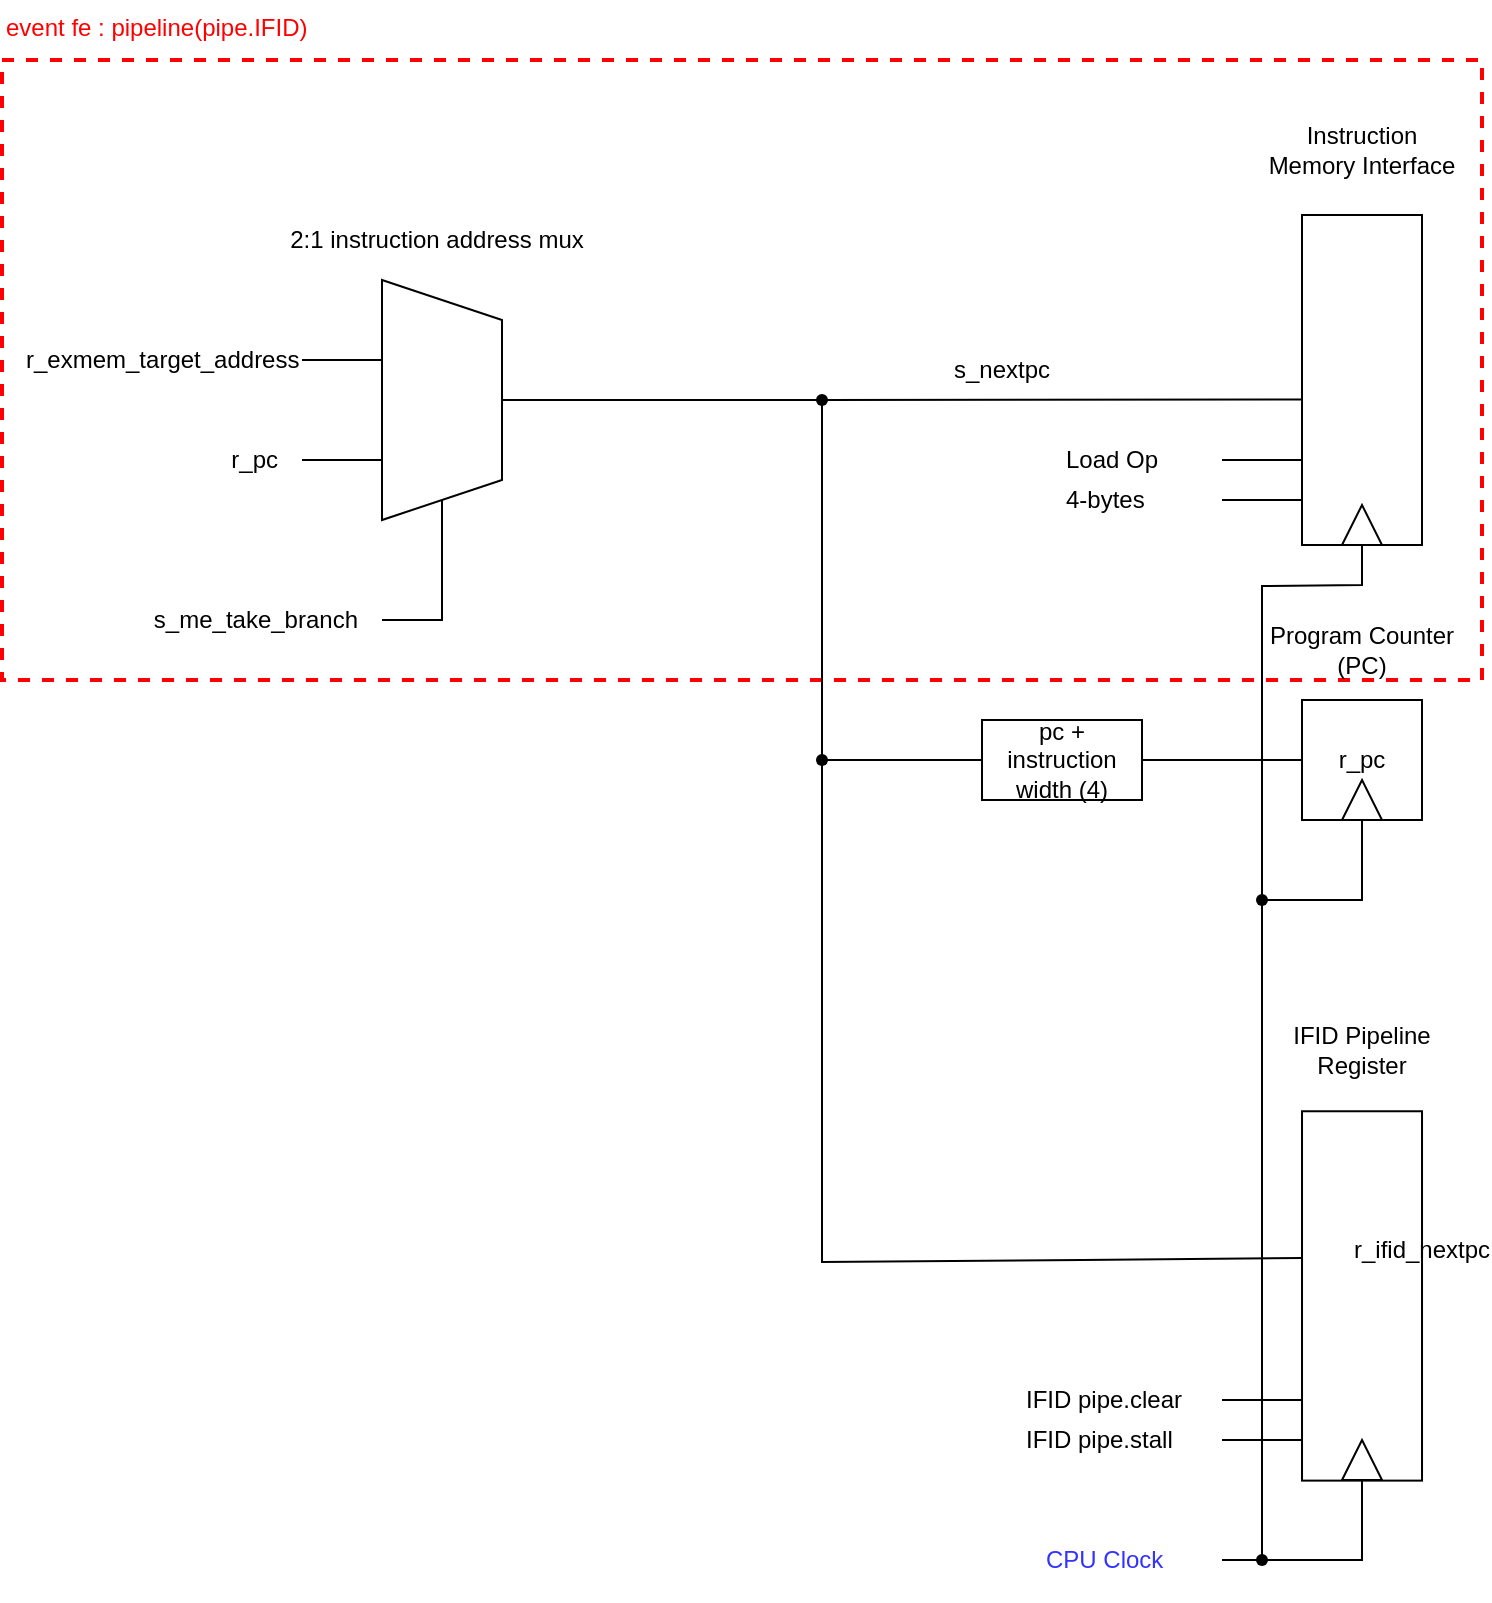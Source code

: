 <mxfile version="20.5.1" type="device" pages="6"><diagram id="JD9hD6BuJfyHNfyiRsvj" name="IF Stage"><mxGraphModel dx="1186" dy="646" grid="1" gridSize="10" guides="1" tooltips="1" connect="1" arrows="1" fold="1" page="1" pageScale="1" pageWidth="850" pageHeight="1100" math="0" shadow="0"><root><mxCell id="0"/><mxCell id="1" parent="0"/><mxCell id="nsh8MOqehYWtFTF-4ktW-1" value="" style="rounded=0;whiteSpace=wrap;html=1;fillColor=none;dashed=1;strokeWidth=2;strokeColor=#FF0000;" parent="1" vertex="1"><mxGeometry x="30" y="120" width="740" height="310" as="geometry"/></mxCell><mxCell id="nsh8MOqehYWtFTF-4ktW-2" value="" style="shape=trapezoid;perimeter=trapezoidPerimeter;whiteSpace=wrap;html=1;fixedSize=1;rotation=90;" parent="1" vertex="1"><mxGeometry x="190" y="260" width="120" height="60" as="geometry"/></mxCell><mxCell id="nsh8MOqehYWtFTF-4ktW-3" value="" style="rounded=0;whiteSpace=wrap;html=1;rotation=90;" parent="1" vertex="1"><mxGeometry x="617.67" y="707.97" width="184.68" height="60" as="geometry"/></mxCell><mxCell id="nsh8MOqehYWtFTF-4ktW-4" value="" style="rounded=0;whiteSpace=wrap;html=1;rotation=90;" parent="1" vertex="1"><mxGeometry x="627.5" y="250" width="165" height="60" as="geometry"/></mxCell><mxCell id="nsh8MOqehYWtFTF-4ktW-5" value="" style="triangle;whiteSpace=wrap;html=1;rotation=-90;" parent="1" vertex="1"><mxGeometry x="700" y="342.5" width="20" height="20" as="geometry"/></mxCell><mxCell id="nsh8MOqehYWtFTF-4ktW-6" value="" style="triangle;whiteSpace=wrap;html=1;rotation=-90;" parent="1" vertex="1"><mxGeometry x="700.01" y="810" width="20" height="20" as="geometry"/></mxCell><mxCell id="nsh8MOqehYWtFTF-4ktW-7" value="" style="endArrow=none;html=1;rounded=0;" parent="1" edge="1"><mxGeometry width="50" height="50" relative="1" as="geometry"><mxPoint x="640" y="810" as="sourcePoint"/><mxPoint x="680" y="810" as="targetPoint"/></mxGeometry></mxCell><mxCell id="nsh8MOqehYWtFTF-4ktW-8" value="" style="endArrow=none;html=1;rounded=0;" parent="1" edge="1"><mxGeometry width="50" height="50" relative="1" as="geometry"><mxPoint x="640" y="790" as="sourcePoint"/><mxPoint x="680" y="790" as="targetPoint"/></mxGeometry></mxCell><mxCell id="nsh8MOqehYWtFTF-4ktW-9" value="IFID pipe.clear" style="text;html=1;strokeColor=none;fillColor=none;align=left;verticalAlign=middle;whiteSpace=wrap;rounded=0;" parent="1" vertex="1"><mxGeometry x="540" y="780" width="100" height="20" as="geometry"/></mxCell><mxCell id="nsh8MOqehYWtFTF-4ktW-10" value="IFID pipe.stall" style="text;html=1;strokeColor=none;fillColor=none;align=left;verticalAlign=middle;whiteSpace=wrap;rounded=0;" parent="1" vertex="1"><mxGeometry x="540" y="800" width="100" height="20" as="geometry"/></mxCell><mxCell id="nsh8MOqehYWtFTF-4ktW-11" value="&lt;font color=&quot;#3333ff&quot;&gt;CPU Clock&lt;/font&gt;" style="text;html=1;strokeColor=none;fillColor=none;align=left;verticalAlign=middle;whiteSpace=wrap;rounded=0;" parent="1" vertex="1"><mxGeometry x="550" y="860" width="80" height="20" as="geometry"/></mxCell><mxCell id="nsh8MOqehYWtFTF-4ktW-12" value="" style="endArrow=none;html=1;rounded=0;" parent="1" edge="1"><mxGeometry width="50" height="50" relative="1" as="geometry"><mxPoint x="180" y="320" as="sourcePoint"/><mxPoint x="220" y="320" as="targetPoint"/></mxGeometry></mxCell><mxCell id="nsh8MOqehYWtFTF-4ktW-13" value="" style="endArrow=none;html=1;rounded=0;" parent="1" edge="1"><mxGeometry width="50" height="50" relative="1" as="geometry"><mxPoint x="180" y="270" as="sourcePoint"/><mxPoint x="220" y="270" as="targetPoint"/></mxGeometry></mxCell><mxCell id="nsh8MOqehYWtFTF-4ktW-14" value="r_exmem_target_address" style="text;html=1;strokeColor=none;fillColor=none;align=left;verticalAlign=middle;whiteSpace=wrap;rounded=0;" parent="1" vertex="1"><mxGeometry x="40" y="260" width="130" height="20" as="geometry"/></mxCell><mxCell id="nsh8MOqehYWtFTF-4ktW-15" value="r_pc" style="text;html=1;strokeColor=none;fillColor=none;align=right;verticalAlign=middle;whiteSpace=wrap;rounded=0;" parent="1" vertex="1"><mxGeometry x="40" y="310" width="130" height="20" as="geometry"/></mxCell><mxCell id="nsh8MOqehYWtFTF-4ktW-16" value="" style="endArrow=none;html=1;rounded=0;fontColor=#3333FF;entryX=0.559;entryY=1;entryDx=0;entryDy=0;entryPerimeter=0;startArrow=none;" parent="1" source="nsh8MOqehYWtFTF-4ktW-28" target="nsh8MOqehYWtFTF-4ktW-4" edge="1"><mxGeometry width="50" height="50" relative="1" as="geometry"><mxPoint x="280" y="285" as="sourcePoint"/><mxPoint x="330" y="235" as="targetPoint"/></mxGeometry></mxCell><mxCell id="nsh8MOqehYWtFTF-4ktW-17" value="" style="endArrow=none;html=1;rounded=0;fontColor=#3333FF;startArrow=none;exitX=0.525;exitY=0.6;exitDx=0;exitDy=0;exitPerimeter=0;entryX=0.397;entryY=1;entryDx=0;entryDy=0;entryPerimeter=0;" parent="1" source="nsh8MOqehYWtFTF-4ktW-28" target="nsh8MOqehYWtFTF-4ktW-3" edge="1"><mxGeometry width="50" height="50" relative="1" as="geometry"><mxPoint x="440" y="410" as="sourcePoint"/><mxPoint x="680" y="600" as="targetPoint"/><Array as="points"><mxPoint x="440" y="721"/><mxPoint x="570" y="720"/></Array></mxGeometry></mxCell><mxCell id="nsh8MOqehYWtFTF-4ktW-18" value="s_nextpc" style="text;html=1;strokeColor=none;fillColor=none;align=center;verticalAlign=middle;whiteSpace=wrap;rounded=0;fontColor=#000000;" parent="1" vertex="1"><mxGeometry x="500" y="260" width="60" height="30" as="geometry"/></mxCell><mxCell id="nsh8MOqehYWtFTF-4ktW-19" value="" style="endArrow=none;html=1;rounded=0;" parent="1" edge="1"><mxGeometry width="50" height="50" relative="1" as="geometry"><mxPoint x="640" y="340" as="sourcePoint"/><mxPoint x="680" y="340" as="targetPoint"/></mxGeometry></mxCell><mxCell id="nsh8MOqehYWtFTF-4ktW-20" value="" style="endArrow=none;html=1;rounded=0;" parent="1" edge="1"><mxGeometry width="50" height="50" relative="1" as="geometry"><mxPoint x="640" y="320" as="sourcePoint"/><mxPoint x="680" y="320" as="targetPoint"/></mxGeometry></mxCell><mxCell id="nsh8MOqehYWtFTF-4ktW-21" value="Load Op" style="text;html=1;strokeColor=none;fillColor=none;align=left;verticalAlign=middle;whiteSpace=wrap;rounded=0;" parent="1" vertex="1"><mxGeometry x="560" y="310" width="80" height="20" as="geometry"/></mxCell><mxCell id="nsh8MOqehYWtFTF-4ktW-22" value="4-bytes" style="text;html=1;strokeColor=none;fillColor=none;align=left;verticalAlign=middle;whiteSpace=wrap;rounded=0;" parent="1" vertex="1"><mxGeometry x="560" y="330" width="80" height="20" as="geometry"/></mxCell><mxCell id="nsh8MOqehYWtFTF-4ktW-23" value="" style="endArrow=none;html=1;rounded=0;fontColor=#3333FF;" parent="1" source="nsh8MOqehYWtFTF-4ktW-37" edge="1"><mxGeometry width="50" height="50" relative="1" as="geometry"><mxPoint x="640" y="382.5" as="sourcePoint"/><mxPoint x="710" y="362.5" as="targetPoint"/><Array as="points"><mxPoint x="660" y="383"/><mxPoint x="710" y="382.5"/></Array></mxGeometry></mxCell><mxCell id="nsh8MOqehYWtFTF-4ktW-24" value="s_me_take_branch" style="text;whiteSpace=wrap;html=1;fontColor=#000000;align=right;verticalAlign=middle;" parent="1" vertex="1"><mxGeometry x="80" y="380" width="130" height="40" as="geometry"/></mxCell><mxCell id="nsh8MOqehYWtFTF-4ktW-25" value="" style="endArrow=none;html=1;rounded=0;fontColor=#000000;" parent="1" target="nsh8MOqehYWtFTF-4ktW-2" edge="1"><mxGeometry width="50" height="50" relative="1" as="geometry"><mxPoint x="220" y="400" as="sourcePoint"/><mxPoint x="250" y="340" as="targetPoint"/><Array as="points"><mxPoint x="250" y="400"/></Array></mxGeometry></mxCell><mxCell id="nsh8MOqehYWtFTF-4ktW-26" value="Instruction Memory Interface" style="text;html=1;strokeColor=none;fillColor=none;align=center;verticalAlign=middle;whiteSpace=wrap;rounded=0;fontColor=#000000;" parent="1" vertex="1"><mxGeometry x="660" y="150" width="100" height="30" as="geometry"/></mxCell><mxCell id="nsh8MOqehYWtFTF-4ktW-27" value="IFID Pipeline Register" style="text;html=1;strokeColor=none;fillColor=none;align=center;verticalAlign=middle;whiteSpace=wrap;rounded=0;fontColor=#000000;" parent="1" vertex="1"><mxGeometry x="660.01" y="600" width="100" height="30" as="geometry"/></mxCell><mxCell id="nsh8MOqehYWtFTF-4ktW-28" value="" style="shape=waypoint;sketch=0;fillStyle=solid;size=6;pointerEvents=1;points=[];fillColor=none;resizable=0;rotatable=0;perimeter=centerPerimeter;snapToPoint=1;fontColor=#3333FF;" parent="1" vertex="1"><mxGeometry x="420" y="270" width="40" height="40" as="geometry"/></mxCell><mxCell id="nsh8MOqehYWtFTF-4ktW-29" value="" style="endArrow=none;html=1;rounded=0;fontColor=#3333FF;entryDx=0;entryDy=0;entryPerimeter=0;exitX=0.5;exitY=0;exitDx=0;exitDy=0;" parent="1" source="nsh8MOqehYWtFTF-4ktW-2" target="nsh8MOqehYWtFTF-4ktW-28" edge="1"><mxGeometry width="50" height="50" relative="1" as="geometry"><mxPoint x="280" y="285" as="sourcePoint"/><mxPoint x="680" y="289.735" as="targetPoint"/></mxGeometry></mxCell><mxCell id="nsh8MOqehYWtFTF-4ktW-30" value="r_ifid_nextpc" style="text;html=1;strokeColor=none;fillColor=none;align=center;verticalAlign=middle;whiteSpace=wrap;rounded=0;fontColor=#000000;" parent="1" vertex="1"><mxGeometry x="710" y="700" width="60" height="30" as="geometry"/></mxCell><mxCell id="nsh8MOqehYWtFTF-4ktW-31" value="r_pc" style="rounded=0;whiteSpace=wrap;html=1;" parent="1" vertex="1"><mxGeometry x="680" y="440" width="60" height="60" as="geometry"/></mxCell><mxCell id="nsh8MOqehYWtFTF-4ktW-32" value="" style="triangle;whiteSpace=wrap;html=1;rotation=-90;" parent="1" vertex="1"><mxGeometry x="700.01" y="480" width="20" height="20" as="geometry"/></mxCell><mxCell id="nsh8MOqehYWtFTF-4ktW-33" value="" style="endArrow=none;html=1;rounded=0;exitX=0.55;exitY=0.675;exitDx=0;exitDy=0;exitPerimeter=0;" parent="1" source="nsh8MOqehYWtFTF-4ktW-35" edge="1"><mxGeometry width="50" height="50" relative="1" as="geometry"><mxPoint x="660.01" y="550" as="sourcePoint"/><mxPoint x="710.01" y="500" as="targetPoint"/><Array as="points"><mxPoint x="660" y="540"/><mxPoint x="710" y="540"/></Array></mxGeometry></mxCell><mxCell id="nsh8MOqehYWtFTF-4ktW-34" value="" style="endArrow=none;html=1;rounded=0;" parent="1" edge="1"><mxGeometry width="50" height="50" relative="1" as="geometry"><mxPoint x="640" y="870" as="sourcePoint"/><mxPoint x="710" y="830" as="targetPoint"/><Array as="points"><mxPoint x="710" y="870"/></Array></mxGeometry></mxCell><mxCell id="nsh8MOqehYWtFTF-4ktW-35" value="" style="shape=waypoint;sketch=0;fillStyle=solid;size=6;pointerEvents=1;points=[];fillColor=none;resizable=0;rotatable=0;perimeter=centerPerimeter;snapToPoint=1;" parent="1" vertex="1"><mxGeometry x="640" y="850" width="40" height="40" as="geometry"/></mxCell><mxCell id="nsh8MOqehYWtFTF-4ktW-36" value="Program Counter (PC)" style="text;html=1;strokeColor=none;fillColor=none;align=center;verticalAlign=middle;whiteSpace=wrap;rounded=0;fontColor=#000000;" parent="1" vertex="1"><mxGeometry x="660" y="400" width="100" height="30" as="geometry"/></mxCell><mxCell id="nsh8MOqehYWtFTF-4ktW-37" value="" style="shape=waypoint;sketch=0;fillStyle=solid;size=6;pointerEvents=1;points=[];fillColor=none;resizable=0;rotatable=0;perimeter=centerPerimeter;snapToPoint=1;" parent="1" vertex="1"><mxGeometry x="640" y="520" width="40" height="40" as="geometry"/></mxCell><mxCell id="nsh8MOqehYWtFTF-4ktW-38" value="pc + instruction width (4)" style="rounded=0;whiteSpace=wrap;html=1;" parent="1" vertex="1"><mxGeometry x="520" y="450" width="80" height="40" as="geometry"/></mxCell><mxCell id="nsh8MOqehYWtFTF-4ktW-39" value="" style="shape=waypoint;sketch=0;fillStyle=solid;size=6;pointerEvents=1;points=[];fillColor=none;resizable=0;rotatable=0;perimeter=centerPerimeter;snapToPoint=1;" parent="1" vertex="1"><mxGeometry x="420" y="450" width="40" height="40" as="geometry"/></mxCell><mxCell id="nsh8MOqehYWtFTF-4ktW-40" value="" style="endArrow=none;html=1;rounded=0;" parent="1" source="nsh8MOqehYWtFTF-4ktW-39" edge="1"><mxGeometry width="50" height="50" relative="1" as="geometry"><mxPoint x="470" y="520" as="sourcePoint"/><mxPoint x="520" y="470" as="targetPoint"/></mxGeometry></mxCell><mxCell id="nsh8MOqehYWtFTF-4ktW-41" value="" style="line;strokeWidth=1;html=1;" parent="1" vertex="1"><mxGeometry x="600" y="465" width="80" height="10" as="geometry"/></mxCell><mxCell id="nsh8MOqehYWtFTF-4ktW-42" value="&lt;font color=&quot;#ff0000&quot;&gt;event fe : pipeline(pipe.IFID)&lt;/font&gt;" style="text;whiteSpace=wrap;html=1;" parent="1" vertex="1"><mxGeometry x="30" y="90" width="180" height="30" as="geometry"/></mxCell><mxCell id="nsh8MOqehYWtFTF-4ktW-43" value="&lt;blockquote style=&quot;margin: 0 0 0 40px ; border: none ; padding: 0px&quot;&gt;2:1 instruction address mux&lt;/blockquote&gt;" style="text;html=1;strokeColor=none;fillColor=none;align=center;verticalAlign=middle;whiteSpace=wrap;rounded=0;" parent="1" vertex="1"><mxGeometry x="130" y="200" width="195" height="20" as="geometry"/></mxCell></root></mxGraphModel></diagram><diagram id="9B0j24UN_hyLJbXsfL6B" name="ID Stage"><mxGraphModel dx="988" dy="538" grid="1" gridSize="10" guides="1" tooltips="1" connect="1" arrows="1" fold="1" page="1" pageScale="1" pageWidth="850" pageHeight="1100" math="0" shadow="0"><root><mxCell id="0"/><mxCell id="1" parent="0"/><mxCell id="ezKSxpP83CsInp-Lypyb-1" value="" style="endArrow=none;html=1;rounded=0;" parent="1" edge="1"><mxGeometry width="50" height="50" relative="1" as="geometry"><mxPoint x="81.84" y="1029" as="sourcePoint"/><mxPoint x="101.84" y="1029" as="targetPoint"/></mxGeometry></mxCell><mxCell id="ezKSxpP83CsInp-Lypyb-2" value="" style="endArrow=none;html=1;rounded=0;" parent="1" edge="1"><mxGeometry width="50" height="50" relative="1" as="geometry"><mxPoint x="81.84" y="1009" as="sourcePoint"/><mxPoint x="101.84" y="1009" as="targetPoint"/></mxGeometry></mxCell><mxCell id="ezKSxpP83CsInp-Lypyb-3" value="" style="rounded=0;whiteSpace=wrap;html=1;rotation=90;" parent="1" vertex="1"><mxGeometry x="-147.34" y="732.98" width="554.69" height="60" as="geometry"/></mxCell><mxCell id="ezKSxpP83CsInp-Lypyb-4" value="" style="rounded=0;whiteSpace=wrap;html=1;rotation=90;" parent="1" vertex="1"><mxGeometry x="247.82" y="547.81" width="924.97" height="60.6" as="geometry"/></mxCell><mxCell id="ezKSxpP83CsInp-Lypyb-5" value="" style="triangle;whiteSpace=wrap;html=1;rotation=-90;" parent="1" vertex="1"><mxGeometry x="700" y="1020" width="20.01" height="20" as="geometry"/></mxCell><mxCell id="ezKSxpP83CsInp-Lypyb-6" value="" style="endArrow=none;html=1;rounded=0;" parent="1" edge="1"><mxGeometry width="50" height="50" relative="1" as="geometry"><mxPoint x="640" y="1020.0" as="sourcePoint"/><mxPoint x="680" y="1020.0" as="targetPoint"/></mxGeometry></mxCell><mxCell id="ezKSxpP83CsInp-Lypyb-7" value="" style="endArrow=none;html=1;rounded=0;" parent="1" edge="1"><mxGeometry width="50" height="50" relative="1" as="geometry"><mxPoint x="640" y="1000.0" as="sourcePoint"/><mxPoint x="680" y="1000.0" as="targetPoint"/></mxGeometry></mxCell><mxCell id="ezKSxpP83CsInp-Lypyb-8" value="IDEX pipe.clear" style="text;html=1;strokeColor=none;fillColor=none;align=left;verticalAlign=middle;whiteSpace=wrap;rounded=0;" parent="1" vertex="1"><mxGeometry x="550" y="990" width="90" height="20" as="geometry"/></mxCell><mxCell id="ezKSxpP83CsInp-Lypyb-9" value="IDEX pipe.stall" style="text;html=1;strokeColor=none;fillColor=none;align=left;verticalAlign=middle;whiteSpace=wrap;rounded=0;" parent="1" vertex="1"><mxGeometry x="550" y="1010" width="90" height="20" as="geometry"/></mxCell><mxCell id="ezKSxpP83CsInp-Lypyb-10" value="" style="endArrow=none;html=1;rounded=0;fontColor=#3333FF;entryX=0;entryY=0.5;entryDx=0;entryDy=0;" parent="1" target="ezKSxpP83CsInp-Lypyb-5" edge="1"><mxGeometry width="50" height="50" relative="1" as="geometry"><mxPoint x="130" y="1060.0" as="sourcePoint"/><mxPoint x="710" y="1045" as="targetPoint"/><Array as="points"><mxPoint x="710" y="1060"/></Array></mxGeometry></mxCell><mxCell id="ezKSxpP83CsInp-Lypyb-11" value="IDEX Pipeline Register" style="text;html=1;strokeColor=none;fillColor=none;align=center;verticalAlign=middle;whiteSpace=wrap;rounded=0;fontColor=#000000;" parent="1" vertex="1"><mxGeometry x="660" y="70" width="100" height="30" as="geometry"/></mxCell><mxCell id="ezKSxpP83CsInp-Lypyb-12" value="" style="rounded=0;whiteSpace=wrap;html=1;rotation=90;" parent="1" vertex="1"><mxGeometry x="47.5" y="170" width="165" height="60" as="geometry"/></mxCell><mxCell id="ezKSxpP83CsInp-Lypyb-13" value="" style="triangle;whiteSpace=wrap;html=1;rotation=-90;" parent="1" vertex="1"><mxGeometry x="120" y="262.5" width="20" height="20" as="geometry"/></mxCell><mxCell id="ezKSxpP83CsInp-Lypyb-14" value="" style="triangle;whiteSpace=wrap;html=1;rotation=-90;" parent="1" vertex="1"><mxGeometry x="120" y="1020" width="20" height="20" as="geometry"/></mxCell><mxCell id="ezKSxpP83CsInp-Lypyb-15" value="IFID pipe.clear" style="text;html=1;strokeColor=none;fillColor=none;align=left;verticalAlign=middle;whiteSpace=wrap;rounded=0;" parent="1" vertex="1"><mxGeometry x="5" y="1000" width="90" height="20" as="geometry"/></mxCell><mxCell id="ezKSxpP83CsInp-Lypyb-16" value="IFID pipe.stall" style="text;html=1;strokeColor=none;fillColor=none;align=left;verticalAlign=middle;whiteSpace=wrap;rounded=0;" parent="1" vertex="1"><mxGeometry x="5" y="1020" width="80" height="20" as="geometry"/></mxCell><mxCell id="ezKSxpP83CsInp-Lypyb-17" value="&lt;font color=&quot;#3333ff&quot;&gt;CPU Clock&lt;/font&gt;" style="text;html=1;strokeColor=none;fillColor=none;align=left;verticalAlign=middle;whiteSpace=wrap;rounded=0;" parent="1" vertex="1"><mxGeometry x="10" y="1055" width="80" height="15" as="geometry"/></mxCell><mxCell id="ezKSxpP83CsInp-Lypyb-18" value="" style="endArrow=none;html=1;rounded=0;fontColor=#3333FF;startArrow=none;" parent="1" source="ezKSxpP83CsInp-Lypyb-23" edge="1"><mxGeometry width="50" height="50" relative="1" as="geometry"><mxPoint x="80" y="1060" as="sourcePoint"/><mxPoint x="130" y="1040.0" as="targetPoint"/><Array as="points"><mxPoint x="130" y="1060"/></Array></mxGeometry></mxCell><mxCell id="ezKSxpP83CsInp-Lypyb-19" value="" style="endArrow=none;html=1;rounded=0;fontColor=#3333FF;" parent="1" edge="1"><mxGeometry width="50" height="50" relative="1" as="geometry"><mxPoint x="90" y="303" as="sourcePoint"/><mxPoint x="130" y="282.5" as="targetPoint"/><Array as="points"><mxPoint x="130" y="302.5"/></Array></mxGeometry></mxCell><mxCell id="ezKSxpP83CsInp-Lypyb-20" value="Instruction Memory Interface" style="text;html=1;strokeColor=none;fillColor=none;align=center;verticalAlign=middle;whiteSpace=wrap;rounded=0;fontColor=#000000;" parent="1" vertex="1"><mxGeometry x="80" y="70" width="100" height="30" as="geometry"/></mxCell><mxCell id="ezKSxpP83CsInp-Lypyb-21" value="IFID Pipeline Register" style="text;html=1;strokeColor=none;fillColor=none;align=center;verticalAlign=middle;whiteSpace=wrap;rounded=0;fontColor=#000000;" parent="1" vertex="1"><mxGeometry x="80" y="450" width="100" height="30" as="geometry"/></mxCell><mxCell id="ezKSxpP83CsInp-Lypyb-22" value="" style="endArrow=none;html=1;rounded=0;exitX=0.475;exitY=0.425;exitDx=0;exitDy=0;exitPerimeter=0;" parent="1" source="ezKSxpP83CsInp-Lypyb-25" edge="1"><mxGeometry width="50" height="50" relative="1" as="geometry"><mxPoint x="90" y="1015" as="sourcePoint"/><mxPoint x="90" y="300" as="targetPoint"/></mxGeometry></mxCell><mxCell id="ezKSxpP83CsInp-Lypyb-23" value="" style="shape=waypoint;sketch=0;fillStyle=solid;size=6;pointerEvents=1;points=[];fillColor=none;resizable=0;rotatable=0;perimeter=centerPerimeter;snapToPoint=1;" parent="1" vertex="1"><mxGeometry x="110" y="1040" width="40" height="40" as="geometry"/></mxCell><mxCell id="ezKSxpP83CsInp-Lypyb-24" value="" style="endArrow=none;html=1;rounded=0;fontColor=#3333FF;startArrow=none;" parent="1" source="ezKSxpP83CsInp-Lypyb-25" target="ezKSxpP83CsInp-Lypyb-23" edge="1"><mxGeometry width="50" height="50" relative="1" as="geometry"><mxPoint x="80" y="1060" as="sourcePoint"/><mxPoint x="130" y="1040" as="targetPoint"/><Array as="points"/></mxGeometry></mxCell><mxCell id="ezKSxpP83CsInp-Lypyb-25" value="" style="shape=waypoint;sketch=0;fillStyle=solid;size=6;pointerEvents=1;points=[];fillColor=none;resizable=0;rotatable=0;perimeter=centerPerimeter;snapToPoint=1;" parent="1" vertex="1"><mxGeometry x="70" y="1040" width="40" height="40" as="geometry"/></mxCell><mxCell id="ezKSxpP83CsInp-Lypyb-26" value="" style="endArrow=none;html=1;rounded=0;fontColor=#3333FF;" parent="1" target="ezKSxpP83CsInp-Lypyb-25" edge="1"><mxGeometry width="50" height="50" relative="1" as="geometry"><mxPoint x="80" y="1060.0" as="sourcePoint"/><mxPoint x="130" y="1060" as="targetPoint"/><Array as="points"/></mxGeometry></mxCell><mxCell id="ezKSxpP83CsInp-Lypyb-27" value="" style="line;strokeWidth=1;html=1;" parent="1" vertex="1"><mxGeometry x="160.62" y="510" width="520" height="10" as="geometry"/></mxCell><mxCell id="ezKSxpP83CsInp-Lypyb-29" value="&lt;font style=&quot;font-size: 14px&quot;&gt;Register File&lt;br&gt;2-read ports&lt;br&gt;1 write port&lt;/font&gt;" style="rounded=0;whiteSpace=wrap;html=1;rotation=90;" parent="1" vertex="1"><mxGeometry x="291.56" y="642.98" width="185" height="100" as="geometry"/></mxCell><mxCell id="ezKSxpP83CsInp-Lypyb-30" value="" style="triangle;whiteSpace=wrap;html=1;rotation=-90;" parent="1" vertex="1"><mxGeometry x="373.12" y="772.98" width="21.88" height="20" as="geometry"/></mxCell><mxCell id="ezKSxpP83CsInp-Lypyb-32" value="" style="line;strokeWidth=1;html=1;" parent="1" vertex="1"><mxGeometry x="303.12" y="702.98" width="30" height="10" as="geometry"/></mxCell><mxCell id="ezKSxpP83CsInp-Lypyb-33" value="" style="line;strokeWidth=1;html=1;" parent="1" vertex="1"><mxGeometry x="303.12" y="722.67" width="30" height="10" as="geometry"/></mxCell><mxCell id="ezKSxpP83CsInp-Lypyb-48" value="r_memwb_data_result" style="text;whiteSpace=wrap;html=1;" parent="1" vertex="1"><mxGeometry x="173.12" y="692.67" width="140" height="30" as="geometry"/></mxCell><mxCell id="ezKSxpP83CsInp-Lypyb-49" value="r_memwb_regwrite" style="text;whiteSpace=wrap;html=1;" parent="1" vertex="1"><mxGeometry x="172.5" y="712.98" width="130" height="30" as="geometry"/></mxCell><mxCell id="ezKSxpP83CsInp-Lypyb-50" value="" style="line;strokeWidth=1;direction=south;html=1;" parent="1" vertex="1"><mxGeometry x="379.06" y="795.94" width="10" height="259.06" as="geometry"/></mxCell><mxCell id="ezKSxpP83CsInp-Lypyb-51" value="" style="shape=waypoint;sketch=0;fillStyle=solid;size=6;pointerEvents=1;points=[];fillColor=none;resizable=0;rotatable=0;perimeter=centerPerimeter;snapToPoint=1;" parent="1" vertex="1"><mxGeometry x="465" y="1040" width="40" height="40" as="geometry"/></mxCell><mxCell id="ezKSxpP83CsInp-Lypyb-52" value="r_ifid_pc" style="text;whiteSpace=wrap;html=1;" parent="1" vertex="1"><mxGeometry x="110" y="500" width="130" height="30" as="geometry"/></mxCell><mxCell id="ezKSxpP83CsInp-Lypyb-56" value="s_id_instr" style="text;whiteSpace=wrap;html=1;" parent="1" vertex="1"><mxGeometry x="170" y="170" width="140" height="30" as="geometry"/></mxCell><mxCell id="ezKSxpP83CsInp-Lypyb-87" value="" style="endArrow=none;html=1;rounded=0;fontSize=14;fontColor=#9933FF;entryX=0.5;entryY=0;entryDx=0;entryDy=0;" parent="1" target="ezKSxpP83CsInp-Lypyb-12" edge="1"><mxGeometry width="50" height="50" relative="1" as="geometry"><mxPoint x="289.38" y="332.5" as="sourcePoint"/><mxPoint x="290" y="210" as="targetPoint"/><Array as="points"><mxPoint x="289" y="200"/></Array></mxGeometry></mxCell><mxCell id="ezKSxpP83CsInp-Lypyb-94" value="&lt;font color=&quot;#9933ff&quot;&gt;Instruction Parser&lt;/font&gt;" style="ellipse;shape=cloud;whiteSpace=wrap;html=1;fontSize=14;strokeWidth=1;" parent="1" vertex="1"><mxGeometry x="180" y="270" width="225" height="200" as="geometry"/></mxCell><mxCell id="ezKSxpP83CsInp-Lypyb-95" value="r_idex_pc" style="text;whiteSpace=wrap;html=1;" parent="1" vertex="1"><mxGeometry x="693.59" y="500" width="120" height="30" as="geometry"/></mxCell><mxCell id="rM4UscffWhvGCxFaNDyJ-1" value="r_idex_src2_mem_hz" style="text;whiteSpace=wrap;html=1;" parent="1" vertex="1"><mxGeometry x="698.12" y="957.5" width="100" height="30" as="geometry"/></mxCell><mxCell id="rM4UscffWhvGCxFaNDyJ-2" value="&lt;font color=&quot;#9933ff&quot;&gt;s_id_rd&lt;/font&gt;" style="text;html=1;strokeColor=none;fillColor=none;align=left;verticalAlign=middle;whiteSpace=wrap;rounded=0;" parent="1" vertex="1"><mxGeometry x="568.12" y="527.81" width="112.82" height="20" as="geometry"/></mxCell><mxCell id="rM4UscffWhvGCxFaNDyJ-3" value="r_idex_rd" style="text;whiteSpace=wrap;html=1;" parent="1" vertex="1"><mxGeometry x="693.59" y="522.81" width="120" height="30" as="geometry"/></mxCell><mxCell id="rM4UscffWhvGCxFaNDyJ-5" value="" style="endArrow=none;html=1;rounded=0;entryX=1;entryY=0.5;entryDx=0;entryDy=0;exitX=0.637;exitY=0.5;exitDx=0;exitDy=0;exitPerimeter=0;" parent="1" source="rM4UscffWhvGCxFaNDyJ-2" target="rM4UscffWhvGCxFaNDyJ-2" edge="1"><mxGeometry width="50" height="50" relative="1" as="geometry"><mxPoint x="440" y="630" as="sourcePoint"/><mxPoint x="490" y="580" as="targetPoint"/></mxGeometry></mxCell><mxCell id="v1GNmpuIaRRYxGxjBeak-1" value="&lt;font style=&quot;font-size: 10px;&quot;&gt;Immediate Decoder&lt;/font&gt;" style="rounded=0;whiteSpace=wrap;html=1;direction=south;" parent="1" vertex="1"><mxGeometry x="480" y="230" width="50" height="103.44" as="geometry"/></mxCell><mxCell id="v1GNmpuIaRRYxGxjBeak-3" value="" style="endArrow=none;html=1;rounded=0;exitX=0.893;exitY=0.465;exitDx=0;exitDy=0;exitPerimeter=0;entryX=0.427;entryY=1.06;entryDx=0;entryDy=0;entryPerimeter=0;" parent="1" source="ezKSxpP83CsInp-Lypyb-94" target="v1GNmpuIaRRYxGxjBeak-1" edge="1"><mxGeometry width="50" height="50" relative="1" as="geometry"><mxPoint x="400" y="440" as="sourcePoint"/><mxPoint x="450" y="390" as="targetPoint"/><Array as="points"><mxPoint x="420" y="280"/></Array></mxGeometry></mxCell><mxCell id="v1GNmpuIaRRYxGxjBeak-4" value="&lt;font color=&quot;#6600cc&quot;&gt;s_id_opcode&lt;/font&gt;" style="text;html=1;align=center;verticalAlign=middle;resizable=0;points=[];autosize=1;strokeColor=none;fillColor=none;" parent="1" vertex="1"><mxGeometry x="386.56" y="252.5" width="90" height="30" as="geometry"/></mxCell><mxCell id="v1GNmpuIaRRYxGxjBeak-6" value="" style="endArrow=none;html=1;rounded=0;fontColor=#6600CC;" parent="1" edge="1"><mxGeometry width="50" height="50" relative="1" as="geometry"><mxPoint x="530" y="292.5" as="sourcePoint"/><mxPoint x="680" y="290" as="targetPoint"/></mxGeometry></mxCell><mxCell id="v1GNmpuIaRRYxGxjBeak-7" value="" style="endArrow=none;html=1;rounded=0;fontColor=#6600CC;" parent="1" edge="1"><mxGeometry width="50" height="50" relative="1" as="geometry"><mxPoint x="530" y="297.5" as="sourcePoint"/><mxPoint x="680" y="298" as="targetPoint"/></mxGeometry></mxCell><mxCell id="v1GNmpuIaRRYxGxjBeak-8" value="" style="endArrow=none;html=1;rounded=0;fontColor=#6600CC;entryX=0.178;entryY=1;entryDx=0;entryDy=0;entryPerimeter=0;" parent="1" target="ezKSxpP83CsInp-Lypyb-4" edge="1"><mxGeometry width="50" height="50" relative="1" as="geometry"><mxPoint x="530" y="282.5" as="sourcePoint"/><mxPoint x="580" y="232.5" as="targetPoint"/></mxGeometry></mxCell><mxCell id="v1GNmpuIaRRYxGxjBeak-9" value="" style="endArrow=none;html=1;rounded=0;fontColor=#6600CC;entryX=0.167;entryY=1.033;entryDx=0;entryDy=0;entryPerimeter=0;" parent="1" target="ezKSxpP83CsInp-Lypyb-4" edge="1"><mxGeometry width="50" height="50" relative="1" as="geometry"><mxPoint x="530" y="270" as="sourcePoint"/><mxPoint x="580" y="220" as="targetPoint"/></mxGeometry></mxCell><mxCell id="v1GNmpuIaRRYxGxjBeak-10" value="" style="endArrow=none;html=1;rounded=0;fontColor=#6600CC;entryX=0.155;entryY=1.066;entryDx=0;entryDy=0;entryPerimeter=0;startArrow=none;exitX=0.296;exitY=-0.033;exitDx=0;exitDy=0;exitPerimeter=0;" parent="1" source="v1GNmpuIaRRYxGxjBeak-1" target="ezKSxpP83CsInp-Lypyb-4" edge="1"><mxGeometry width="50" height="50" relative="1" as="geometry"><mxPoint x="600" y="256.131" as="sourcePoint"/><mxPoint x="580" y="212.5" as="targetPoint"/></mxGeometry></mxCell><mxCell id="v1GNmpuIaRRYxGxjBeak-11" value="" style="endArrow=none;html=1;rounded=0;fontColor=#6600CC;exitX=0.831;exitY=0.02;exitDx=0;exitDy=0;exitPerimeter=0;" parent="1" source="v1GNmpuIaRRYxGxjBeak-1" edge="1"><mxGeometry width="50" height="50" relative="1" as="geometry"><mxPoint x="530" y="332.5" as="sourcePoint"/><mxPoint x="680" y="316" as="targetPoint"/><Array as="points"><mxPoint x="600" y="316"/><mxPoint x="620" y="316"/></Array></mxGeometry></mxCell><mxCell id="v1GNmpuIaRRYxGxjBeak-12" value="" style="endArrow=none;html=1;rounded=0;fontColor=#6600CC;" parent="1" edge="1"><mxGeometry width="50" height="50" relative="1" as="geometry"><mxPoint x="530" y="240" as="sourcePoint"/><mxPoint x="680" y="240" as="targetPoint"/></mxGeometry></mxCell><mxCell id="v1GNmpuIaRRYxGxjBeak-13" value="" style="endArrow=none;html=1;rounded=0;fontColor=#6600CC;entryX=0.144;entryY=1;entryDx=0;entryDy=0;entryPerimeter=0;startArrow=none;exitX=0.25;exitY=0;exitDx=0;exitDy=0;" parent="1" source="v1GNmpuIaRRYxGxjBeak-1" target="ezKSxpP83CsInp-Lypyb-4" edge="1"><mxGeometry width="50" height="50" relative="1" as="geometry"><mxPoint x="533.607" y="120" as="sourcePoint"/><mxPoint x="670" y="250" as="targetPoint"/></mxGeometry></mxCell><mxCell id="v1GNmpuIaRRYxGxjBeak-14" value="" style="endArrow=none;html=1;rounded=0;fontColor=#6600CC;entryX=0;entryY=0.5;entryDx=0;entryDy=0;" parent="1" target="ct_FUManGUrw7ytXpiLj-1" edge="1"><mxGeometry width="50" height="50" relative="1" as="geometry"><mxPoint x="530" y="333.44" as="sourcePoint"/><mxPoint x="600" y="333" as="targetPoint"/><Array as="points"><mxPoint x="600" y="333"/></Array></mxGeometry></mxCell><mxCell id="ct_FUManGUrw7ytXpiLj-1" value="&lt;font style=&quot;font-size: 10px;&quot;&gt;Immediate &lt;br&gt;generator&lt;/font&gt;" style="shape=trapezoid;perimeter=trapezoidPerimeter;whiteSpace=wrap;html=1;fixedSize=1;rotation=90;" parent="1" vertex="1"><mxGeometry x="535" y="390" width="120" height="60" as="geometry"/></mxCell><mxCell id="ct_FUManGUrw7ytXpiLj-2" value="" style="endArrow=none;html=1;rounded=0;fontColor=#6600CC;" parent="1" edge="1"><mxGeometry width="50" height="50" relative="1" as="geometry"><mxPoint x="490" y="464.5" as="sourcePoint"/><mxPoint x="568.12" y="464.5" as="targetPoint"/></mxGeometry></mxCell><mxCell id="ct_FUManGUrw7ytXpiLj-3" value="" style="endArrow=none;html=1;rounded=0;fontColor=#6600CC;" parent="1" edge="1"><mxGeometry width="50" height="50" relative="1" as="geometry"><mxPoint x="490" y="440" as="sourcePoint"/><mxPoint x="568.12" y="440" as="targetPoint"/></mxGeometry></mxCell><mxCell id="ct_FUManGUrw7ytXpiLj-4" value="" style="endArrow=none;html=1;rounded=0;fontColor=#6600CC;" parent="1" edge="1"><mxGeometry width="50" height="50" relative="1" as="geometry"><mxPoint x="490" y="420" as="sourcePoint"/><mxPoint x="568.12" y="420" as="targetPoint"/></mxGeometry></mxCell><mxCell id="ct_FUManGUrw7ytXpiLj-5" value="" style="endArrow=none;html=1;rounded=0;fontColor=#6600CC;" parent="1" edge="1"><mxGeometry width="50" height="50" relative="1" as="geometry"><mxPoint x="490" y="400" as="sourcePoint"/><mxPoint x="568.12" y="400" as="targetPoint"/></mxGeometry></mxCell><mxCell id="ct_FUManGUrw7ytXpiLj-6" value="" style="endArrow=none;html=1;rounded=0;fontColor=#6600CC;" parent="1" edge="1"><mxGeometry width="50" height="50" relative="1" as="geometry"><mxPoint x="500" y="380" as="sourcePoint"/><mxPoint x="568.12" y="380" as="targetPoint"/></mxGeometry></mxCell><mxCell id="ct_FUManGUrw7ytXpiLj-7" value="" style="endArrow=none;html=1;rounded=0;fontColor=#6600CC;" parent="1" edge="1"><mxGeometry width="50" height="50" relative="1" as="geometry"><mxPoint x="500" y="370" as="sourcePoint"/><mxPoint x="568.12" y="370" as="targetPoint"/></mxGeometry></mxCell><mxCell id="ct_FUManGUrw7ytXpiLj-8" value="" style="endArrow=none;html=1;rounded=0;fontColor=#6600CC;exitX=0.5;exitY=0;exitDx=0;exitDy=0;entryX=0.328;entryY=0.984;entryDx=0;entryDy=0;entryPerimeter=0;" parent="1" source="ct_FUManGUrw7ytXpiLj-1" target="ezKSxpP83CsInp-Lypyb-4" edge="1"><mxGeometry width="50" height="50" relative="1" as="geometry"><mxPoint x="630.94" y="440" as="sourcePoint"/><mxPoint x="680.94" y="390" as="targetPoint"/></mxGeometry></mxCell><mxCell id="ct_FUManGUrw7ytXpiLj-9" value="&lt;p style=&quot;margin: 0px; font-variant-numeric: normal; font-variant-east-asian: normal; font-stretch: normal; font-size: 11px; line-height: normal; color: rgb(0, 0, 0); text-align: start;&quot; class=&quot;p1&quot;&gt;s_id_imm_gen_sel&lt;/p&gt;" style="text;html=1;align=center;verticalAlign=middle;resizable=0;points=[];autosize=1;strokeColor=none;fillColor=none;fontSize=10;fontColor=#6600CC;" parent="1" vertex="1"><mxGeometry x="520" y="310" width="120" height="30" as="geometry"/></mxCell><mxCell id="ct_FUManGUrw7ytXpiLj-10" value="&lt;p style=&quot;margin: 0px; font-variant-numeric: normal; font-variant-east-asian: normal; font-stretch: normal; font-size: 11px; line-height: normal; text-align: start;&quot; class=&quot;p1&quot;&gt;s_id_aluop&lt;/p&gt;" style="text;html=1;align=center;verticalAlign=middle;resizable=0;points=[];autosize=1;strokeColor=none;fillColor=none;fontSize=10;fontColor=#000000;" parent="1" vertex="1"><mxGeometry x="520" y="290" width="80" height="30" as="geometry"/></mxCell><mxCell id="ct_FUManGUrw7ytXpiLj-11" value="S_id_regwrite" style="text;html=1;align=center;verticalAlign=middle;resizable=0;points=[];autosize=1;strokeColor=none;fillColor=none;fontSize=10;fontColor=#000000;" parent="1" vertex="1"><mxGeometry x="530" y="220" width="80" height="30" as="geometry"/></mxCell><mxCell id="ct_FUManGUrw7ytXpiLj-14" value="&lt;p style=&quot;margin: 0px; font-variant-numeric: normal; font-variant-east-asian: normal; font-stretch: normal; line-height: normal; text-align: start;&quot; class=&quot;p1&quot;&gt;&lt;font style=&quot;font-size: 7px;&quot;&gt;s_id_branch_inst&lt;/font&gt;&lt;/p&gt;" style="text;html=1;align=center;verticalAlign=middle;resizable=0;points=[];autosize=1;strokeColor=none;fillColor=none;fontSize=7;fontColor=#000000;" parent="1" vertex="1"><mxGeometry x="520" y="232.5" width="80" height="20" as="geometry"/></mxCell><mxCell id="ct_FUManGUrw7ytXpiLj-17" value="&lt;p style=&quot;margin: 0px; font-variant-numeric: normal; font-variant-east-asian: normal; font-stretch: normal; line-height: normal; text-align: start;&quot; class=&quot;p1&quot;&gt;&lt;font style=&quot;font-size: 4px;&quot;&gt;s_id_jump_inst&lt;/font&gt;&lt;/p&gt;" style="text;html=1;align=center;verticalAlign=middle;resizable=0;points=[];autosize=1;strokeColor=none;fillColor=none;fontSize=6;fontColor=#000000;" parent="1" vertex="1"><mxGeometry x="590" y="242.5" width="50" height="20" as="geometry"/></mxCell><mxCell id="ct_FUManGUrw7ytXpiLj-18" value="s_id_memops" style="text;html=1;align=center;verticalAlign=middle;resizable=0;points=[];autosize=1;strokeColor=none;fillColor=none;fontSize=4;fontColor=#000000;" parent="1" vertex="1"><mxGeometry x="540" y="252.5" width="50" height="20" as="geometry"/></mxCell><mxCell id="ct_FUManGUrw7ytXpiLj-19" value="s_id_memread" style="text;html=1;align=center;verticalAlign=middle;resizable=0;points=[];autosize=1;strokeColor=none;fillColor=none;fontSize=4;fontColor=#000000;" parent="1" vertex="1"><mxGeometry x="535" y="270" width="50" height="20" as="geometry"/></mxCell><mxCell id="ct_FUManGUrw7ytXpiLj-20" value="s_id_alusrc1" style="text;html=1;align=center;verticalAlign=middle;resizable=0;points=[];autosize=1;strokeColor=none;fillColor=none;fontSize=4;fontColor=#000000;" parent="1" vertex="1"><mxGeometry x="570" y="272.5" width="50" height="20" as="geometry"/></mxCell><mxCell id="ct_FUManGUrw7ytXpiLj-21" value="s_id_alusrc2" style="text;html=1;align=center;verticalAlign=middle;resizable=0;points=[];autosize=1;strokeColor=none;fillColor=none;fontSize=4;fontColor=#000000;" parent="1" vertex="1"><mxGeometry x="580" y="282.5" width="50" height="20" as="geometry"/></mxCell><mxCell id="ct_FUManGUrw7ytXpiLj-25" value="&lt;p style=&quot;margin: 0px; font-variant-numeric: normal; font-variant-east-asian: normal; font-stretch: normal; line-height: normal; text-align: start;&quot; class=&quot;p1&quot;&gt;&lt;font color=&quot;#6600cc&quot; style=&quot;font-size: 7px;&quot;&gt;s_id_imm_itype&lt;/font&gt;&lt;/p&gt;" style="text;html=1;align=center;verticalAlign=middle;resizable=0;points=[];autosize=1;strokeColor=none;fillColor=none;fontSize=4;fontColor=#000000;" parent="1" vertex="1"><mxGeometry x="480" y="350" width="70" height="20" as="geometry"/></mxCell><mxCell id="ct_FUManGUrw7ytXpiLj-26" value="&lt;span style=&quot;text-align: start;&quot;&gt;&lt;font color=&quot;#6600cc&quot;&gt;s_id_imm_rtype&lt;/font&gt;&lt;/span&gt;" style="text;html=1;align=center;verticalAlign=middle;resizable=0;points=[];autosize=1;strokeColor=none;fillColor=none;fontSize=7;fontColor=#000000;" parent="1" vertex="1"><mxGeometry x="436.56" y="370" width="70" height="20" as="geometry"/></mxCell><mxCell id="ct_FUManGUrw7ytXpiLj-27" value="&lt;span style=&quot;text-align: start;&quot;&gt;&lt;font color=&quot;#6600cc&quot;&gt;s_id_imm_stype&lt;/font&gt;&lt;/span&gt;" style="text;html=1;align=center;verticalAlign=middle;resizable=0;points=[];autosize=1;strokeColor=none;fillColor=none;fontSize=7;fontColor=#000000;" parent="1" vertex="1"><mxGeometry x="435" y="380" width="70" height="20" as="geometry"/></mxCell><mxCell id="ct_FUManGUrw7ytXpiLj-29" value="&lt;span style=&quot;text-align: start;&quot;&gt;&lt;font color=&quot;#6600cc&quot;&gt;s_id_imm_btype&lt;/font&gt;&lt;/span&gt;" style="text;html=1;align=center;verticalAlign=middle;resizable=0;points=[];autosize=1;strokeColor=none;fillColor=none;fontSize=7;fontColor=#000000;" parent="1" vertex="1"><mxGeometry x="425" y="400" width="70" height="20" as="geometry"/></mxCell><mxCell id="ct_FUManGUrw7ytXpiLj-30" value="&lt;span style=&quot;text-align: start;&quot;&gt;&lt;font color=&quot;#6600cc&quot;&gt;s_id_imm_utype&lt;/font&gt;&lt;/span&gt;" style="text;html=1;align=center;verticalAlign=middle;resizable=0;points=[];autosize=1;strokeColor=none;fillColor=none;fontSize=7;fontColor=#000000;" parent="1" vertex="1"><mxGeometry x="415" y="430" width="70" height="20" as="geometry"/></mxCell><mxCell id="ct_FUManGUrw7ytXpiLj-32" value="&lt;span style=&quot;text-align: start;&quot;&gt;&lt;font color=&quot;#6600cc&quot;&gt;s_id_imm_jtype&lt;/font&gt;&lt;/span&gt;" style="text;html=1;align=center;verticalAlign=middle;resizable=0;points=[];autosize=1;strokeColor=none;fillColor=none;fontSize=7;fontColor=#000000;" parent="1" vertex="1"><mxGeometry x="415" y="450" width="70" height="20" as="geometry"/></mxCell><mxCell id="ct_FUManGUrw7ytXpiLj-33" value="&lt;p style=&quot;margin: 0px; font-variant-numeric: normal; font-variant-east-asian: normal; font-stretch: normal; line-height: normal; color: rgb(0, 0, 0); text-align: start;&quot; class=&quot;p1&quot;&gt;&lt;font style=&quot;font-size: 5px;&quot;&gt;r_idex_src2_imm&lt;/font&gt;&lt;/p&gt;" style="text;html=1;align=center;verticalAlign=middle;resizable=0;points=[];autosize=1;strokeColor=none;fillColor=none;fontSize=7;fontColor=#6600CC;" parent="1" vertex="1"><mxGeometry x="675.3" y="400" width="60" height="20" as="geometry"/></mxCell><mxCell id="G3zKh0qdHsLzrrtVes9u-3" value="&lt;p style=&quot;margin: 0px; font-variant-numeric: normal; font-variant-east-asian: normal; font-stretch: normal; font-size: 11px; line-height: normal; text-align: start;&quot; class=&quot;p1&quot;&gt;&lt;font color=&quot;#6600cc&quot;&gt;s_id_src1&lt;/font&gt;&lt;/p&gt;" style="text;html=1;align=center;verticalAlign=middle;resizable=0;points=[];autosize=1;strokeColor=none;fillColor=none;fontSize=5;fontColor=#000000;" parent="1" vertex="1"><mxGeometry x="206.56" y="600.45" width="70" height="30" as="geometry"/></mxCell><mxCell id="G3zKh0qdHsLzrrtVes9u-4" value="&lt;p style=&quot;margin: 0px; font-variant-numeric: normal; font-variant-east-asian: normal; font-stretch: normal; font-size: 11px; line-height: normal; text-align: start;&quot; class=&quot;p1&quot;&gt;s_id_src2&lt;/p&gt;" style="text;html=1;align=center;verticalAlign=middle;resizable=0;points=[];autosize=1;strokeColor=none;fillColor=none;fontSize=10;fontColor=#6600CC;" parent="1" vertex="1"><mxGeometry x="206.56" y="632.04" width="70" height="30" as="geometry"/></mxCell><mxCell id="G3zKh0qdHsLzrrtVes9u-5" value="" style="endArrow=none;html=1;rounded=0;fontSize=10;fontColor=#6600CC;" parent="1" edge="1"><mxGeometry width="50" height="50" relative="1" as="geometry"><mxPoint x="283.56" y="652.04" as="sourcePoint"/><mxPoint x="333.12" y="652.04" as="targetPoint"/></mxGeometry></mxCell><mxCell id="G3zKh0qdHsLzrrtVes9u-6" value="" style="endArrow=none;html=1;rounded=0;fontSize=10;fontColor=#6600CC;exitX=1.029;exitY=0.686;exitDx=0;exitDy=0;exitPerimeter=0;" parent="1" source="G3zKh0qdHsLzrrtVes9u-3" edge="1"><mxGeometry width="50" height="50" relative="1" as="geometry"><mxPoint x="283.12" y="672.04" as="sourcePoint"/><mxPoint x="333.12" y="622.04" as="targetPoint"/></mxGeometry></mxCell><mxCell id="G3zKh0qdHsLzrrtVes9u-7" value="" style="endArrow=none;html=1;rounded=0;fontSize=10;fontColor=#6600CC;" parent="1" edge="1"><mxGeometry width="50" height="50" relative="1" as="geometry"><mxPoint x="440" y="770" as="sourcePoint"/><mxPoint x="540" y="770" as="targetPoint"/></mxGeometry></mxCell><mxCell id="G3zKh0qdHsLzrrtVes9u-8" value="" style="endArrow=none;html=1;rounded=0;fontSize=10;fontColor=#6600CC;" parent="1" edge="1"><mxGeometry width="50" height="50" relative="1" as="geometry"><mxPoint x="580" y="650" as="sourcePoint"/><mxPoint x="680" y="650" as="targetPoint"/></mxGeometry></mxCell><mxCell id="G3zKh0qdHsLzrrtVes9u-9" value="&lt;p style=&quot;margin: 0px; font-variant-numeric: normal; font-variant-east-asian: normal; font-stretch: normal; font-size: 11px; line-height: normal; text-align: start;&quot; class=&quot;p1&quot;&gt;&lt;font color=&quot;#000000&quot;&gt;s_id_rf_src1&lt;/font&gt;&lt;/p&gt;" style="text;html=1;align=center;verticalAlign=middle;resizable=0;points=[];autosize=1;strokeColor=none;fillColor=none;fontSize=10;fontColor=#6600CC;" parent="1" vertex="1"><mxGeometry x="435" y="630.45" width="80" height="30" as="geometry"/></mxCell><mxCell id="G3zKh0qdHsLzrrtVes9u-10" value="&lt;p style=&quot;margin: 0px; font-variant-numeric: normal; font-variant-east-asian: normal; font-stretch: normal; font-size: 11px; line-height: normal; text-align: start;&quot; class=&quot;p1&quot;&gt;s_id_rf_src2&lt;/p&gt;" style="text;html=1;align=center;verticalAlign=middle;resizable=0;points=[];autosize=1;strokeColor=none;fillColor=none;fontSize=10;fontColor=#000000;" parent="1" vertex="1"><mxGeometry x="436.56" y="742.98" width="80" height="30" as="geometry"/></mxCell><mxCell id="G3zKh0qdHsLzrrtVes9u-11" value="&lt;span style=&quot;font-size: 7px; text-align: start;&quot;&gt;r_idex_branch_inst&lt;/span&gt;" style="text;html=1;align=center;verticalAlign=middle;resizable=0;points=[];autosize=1;strokeColor=none;fillColor=none;fontSize=10;fontColor=#000000;" parent="1" vertex="1"><mxGeometry x="680" y="232.5" width="80" height="30" as="geometry"/></mxCell><mxCell id="G3zKh0qdHsLzrrtVes9u-12" value="r_idex_regwrite" style="text;html=1;align=center;verticalAlign=middle;resizable=0;points=[];autosize=1;strokeColor=none;fillColor=none;fontSize=10;fontColor=#000000;" parent="1" vertex="1"><mxGeometry x="680" y="220" width="90" height="30" as="geometry"/></mxCell><mxCell id="G3zKh0qdHsLzrrtVes9u-13" value="&lt;span style=&quot;font-size: 4px; text-align: start;&quot;&gt;r_idex_jump_inst&lt;/span&gt;" style="text;html=1;align=center;verticalAlign=middle;resizable=0;points=[];autosize=1;strokeColor=none;fillColor=none;fontSize=10;fontColor=#000000;" parent="1" vertex="1"><mxGeometry x="685.3" y="240" width="50" height="30" as="geometry"/></mxCell><mxCell id="G3zKh0qdHsLzrrtVes9u-14" value="&lt;span style=&quot;font-size: 4px;&quot;&gt;r_idex_memops&lt;/span&gt;" style="text;html=1;align=center;verticalAlign=middle;resizable=0;points=[];autosize=1;strokeColor=none;fillColor=none;fontSize=10;fontColor=#000000;" parent="1" vertex="1"><mxGeometry x="685.3" y="247.5" width="50" height="30" as="geometry"/></mxCell><mxCell id="G3zKh0qdHsLzrrtVes9u-15" value="&lt;span style=&quot;font-size: 4px;&quot;&gt;r_idex_memread&lt;/span&gt;" style="text;html=1;align=center;verticalAlign=middle;resizable=0;points=[];autosize=1;strokeColor=none;fillColor=none;fontSize=10;fontColor=#000000;" parent="1" vertex="1"><mxGeometry x="685" y="257.5" width="50" height="30" as="geometry"/></mxCell><mxCell id="G3zKh0qdHsLzrrtVes9u-16" value="&lt;span style=&quot;font-size: 4px;&quot;&gt;r_idex_alusrc2&lt;/span&gt;" style="text;html=1;align=center;verticalAlign=middle;resizable=0;points=[];autosize=1;strokeColor=none;fillColor=none;fontSize=10;fontColor=#000000;" parent="1" vertex="1"><mxGeometry x="685" y="277.5" width="50" height="30" as="geometry"/></mxCell><mxCell id="G3zKh0qdHsLzrrtVes9u-17" value="&lt;span style=&quot;font-size: 4px;&quot;&gt;r_idex_alusrc1&lt;/span&gt;" style="text;html=1;align=center;verticalAlign=middle;resizable=0;points=[];autosize=1;strokeColor=none;fillColor=none;fontSize=10;fontColor=#000000;" parent="1" vertex="1"><mxGeometry x="680.94" y="267.5" width="50" height="30" as="geometry"/></mxCell><mxCell id="G3zKh0qdHsLzrrtVes9u-18" value="&lt;span style=&quot;font-size: 11px; text-align: start;&quot;&gt;r_idex_aluop&lt;/span&gt;" style="text;html=1;align=center;verticalAlign=middle;resizable=0;points=[];autosize=1;strokeColor=none;fillColor=none;fontSize=10;fontColor=#000000;" parent="1" vertex="1"><mxGeometry x="670" y="292.5" width="90" height="30" as="geometry"/></mxCell><mxCell id="G3zKh0qdHsLzrrtVes9u-19" value="&lt;span style=&quot;font-size: 11px; text-align: start;&quot;&gt;r_idex_rf_src1&lt;/span&gt;" style="text;html=1;align=center;verticalAlign=middle;resizable=0;points=[];autosize=1;strokeColor=none;fillColor=none;fontSize=10;fontColor=#000000;" parent="1" vertex="1"><mxGeometry x="685.3" y="620" width="90" height="30" as="geometry"/></mxCell><mxCell id="G3zKh0qdHsLzrrtVes9u-20" value="&lt;span style=&quot;font-size: 11px; text-align: start;&quot;&gt;r_idex_rf_src2&lt;/span&gt;" style="text;html=1;align=center;verticalAlign=middle;resizable=0;points=[];autosize=1;strokeColor=none;fillColor=none;fontSize=10;fontColor=#000000;" parent="1" vertex="1"><mxGeometry x="685" y="760" width="90" height="30" as="geometry"/></mxCell><mxCell id="92KM6BaGLkcGObp58W-M-1" value="" style="shape=trapezoid;perimeter=trapezoidPerimeter;whiteSpace=wrap;html=1;fixedSize=1;rotation=90;" parent="1" vertex="1"><mxGeometry x="485" y="632.67" width="120" height="60" as="geometry"/></mxCell><mxCell id="92KM6BaGLkcGObp58W-M-2" value="" style="endArrow=none;html=1;rounded=0;entryX=0.451;entryY=1.058;entryDx=0;entryDy=0;entryPerimeter=0;" parent="1" target="92KM6BaGLkcGObp58W-M-1" edge="1"><mxGeometry width="50" height="50" relative="1" as="geometry"><mxPoint x="435" y="662.04" as="sourcePoint"/><mxPoint x="485" y="612.04" as="targetPoint"/></mxGeometry></mxCell><mxCell id="92KM6BaGLkcGObp58W-M-4" value="" style="shape=trapezoid;perimeter=trapezoidPerimeter;whiteSpace=wrap;html=1;fixedSize=1;rotation=90;" parent="1" vertex="1"><mxGeometry x="505" y="752.98" width="120" height="60" as="geometry"/></mxCell><mxCell id="92KM6BaGLkcGObp58W-M-5" value="" style="endArrow=none;html=1;rounded=0;" parent="1" edge="1"><mxGeometry width="50" height="50" relative="1" as="geometry"><mxPoint x="600" y="782.98" as="sourcePoint"/><mxPoint x="680" y="780" as="targetPoint"/></mxGeometry></mxCell><mxCell id="EuVJ2Pkb2gnUdQpoe1pM-1" value="&lt;span style=&quot;color: rgba(0, 0, 0, 0); font-family: monospace; font-size: 0px; text-align: start;&quot;&gt;rrrr&lt;/span&gt;" style="text;html=1;align=center;verticalAlign=middle;resizable=0;points=[];autosize=1;strokeColor=none;fillColor=none;" parent="1" vertex="1"><mxGeometry x="450" y="835" width="20" height="30" as="geometry"/></mxCell><mxCell id="EuVJ2Pkb2gnUdQpoe1pM-2" value="r_memwb_data_result" style="text;html=1;align=center;verticalAlign=middle;resizable=0;points=[];autosize=1;strokeColor=none;fillColor=none;rotation=90;" parent="1" vertex="1"><mxGeometry x="380" y="957.5" width="140" height="30" as="geometry"/></mxCell><mxCell id="bEyW3HyQiIF0Z8YtHdKR-1" value="r_memwb_rd" style="text;html=1;align=center;verticalAlign=middle;resizable=0;points=[];autosize=1;strokeColor=none;fillColor=none;" parent="1" vertex="1"><mxGeometry x="685.3" y="1155" width="90" height="30" as="geometry"/></mxCell><mxCell id="Im8AUCzvs8NFiGe7E1s6-1" value="r_memwb_regwrite" style="text;html=1;align=center;verticalAlign=middle;resizable=0;points=[];autosize=1;strokeColor=none;fillColor=none;" parent="1" vertex="1"><mxGeometry x="670" y="1110" width="130" height="30" as="geometry"/></mxCell><mxCell id="Im8AUCzvs8NFiGe7E1s6-2" value="" style="endArrow=none;html=1;rounded=0;entryX=0.656;entryY=1.073;entryDx=0;entryDy=0;entryPerimeter=0;" parent="1" target="92KM6BaGLkcGObp58W-M-1" edge="1"><mxGeometry width="50" height="50" relative="1" as="geometry"><mxPoint x="490" y="812.98" as="sourcePoint"/><mxPoint x="540" y="762.98" as="targetPoint"/><Array as="points"><mxPoint x="480" y="690"/></Array></mxGeometry></mxCell><mxCell id="Im8AUCzvs8NFiGe7E1s6-5" value="" style="endArrow=none;html=1;rounded=0;entryDx=0;entryDy=0;entryX=0.701;entryY=1.005;entryPerimeter=0;" parent="1" target="92KM6BaGLkcGObp58W-M-4" edge="1"><mxGeometry width="50" height="50" relative="1" as="geometry"><mxPoint x="436.56" y="1100" as="sourcePoint"/><mxPoint x="466.56" y="810" as="targetPoint"/><Array as="points"><mxPoint x="440" y="820"/></Array></mxGeometry></mxCell><mxCell id="Im8AUCzvs8NFiGe7E1s6-6" value="" style="shape=waypoint;sketch=0;fillStyle=solid;size=6;pointerEvents=1;points=[];fillColor=none;resizable=0;rotatable=0;perimeter=centerPerimeter;snapToPoint=1;" parent="1" vertex="1"><mxGeometry x="470" y="792.98" width="40" height="40" as="geometry"/></mxCell><mxCell id="Im8AUCzvs8NFiGe7E1s6-8" value="" style="rounded=1;whiteSpace=wrap;html=1;" parent="1" vertex="1"><mxGeometry x="530" y="1110" width="120" height="60" as="geometry"/></mxCell><mxCell id="Im8AUCzvs8NFiGe7E1s6-9" value="RFFWD" style="text;html=1;align=center;verticalAlign=middle;resizable=0;points=[];autosize=1;strokeColor=none;fillColor=none;" parent="1" vertex="1"><mxGeometry x="560" y="1125" width="70" height="30" as="geometry"/></mxCell><mxCell id="Im8AUCzvs8NFiGe7E1s6-10" value="" style="endArrow=none;html=1;rounded=0;" parent="1" edge="1"><mxGeometry width="50" height="50" relative="1" as="geometry"><mxPoint x="650" y="1145" as="sourcePoint"/><mxPoint x="820" y="1135" as="targetPoint"/></mxGeometry></mxCell><mxCell id="Im8AUCzvs8NFiGe7E1s6-11" value="" style="endArrow=none;html=1;rounded=0;" parent="1" edge="1"><mxGeometry width="50" height="50" relative="1" as="geometry"><mxPoint x="648.12" y="1165" as="sourcePoint"/><mxPoint x="790" y="1160" as="targetPoint"/></mxGeometry></mxCell><mxCell id="Im8AUCzvs8NFiGe7E1s6-12" value="S_id_fwd2" style="text;html=1;align=center;verticalAlign=middle;resizable=0;points=[];autosize=1;strokeColor=none;fillColor=none;rotation=90;" parent="1" vertex="1"><mxGeometry x="545" y="880" width="80" height="30" as="geometry"/></mxCell><mxCell id="Im8AUCzvs8NFiGe7E1s6-13" value="" style="endArrow=none;html=1;rounded=0;exitX=0.342;exitY=-0.018;exitDx=0;exitDy=0;exitPerimeter=0;" parent="1" source="Im8AUCzvs8NFiGe7E1s6-8" edge="1"><mxGeometry width="50" height="50" relative="1" as="geometry"><mxPoint x="525" y="882.98" as="sourcePoint"/><mxPoint x="575" y="832.98" as="targetPoint"/></mxGeometry></mxCell><mxCell id="Im8AUCzvs8NFiGe7E1s6-14" value="" style="endArrow=none;html=1;rounded=0;entryX=1;entryY=0.5;entryDx=0;entryDy=0;" parent="1" target="92KM6BaGLkcGObp58W-M-1" edge="1"><mxGeometry width="50" height="50" relative="1" as="geometry"><mxPoint x="610" y="1110" as="sourcePoint"/><mxPoint x="610" y="720" as="targetPoint"/><Array as="points"><mxPoint x="620" y="720"/></Array></mxGeometry></mxCell><mxCell id="Im8AUCzvs8NFiGe7E1s6-15" value="s_id_fwd1" style="text;html=1;align=center;verticalAlign=middle;resizable=0;points=[];autosize=1;strokeColor=none;fillColor=none;rotation=90;" parent="1" vertex="1"><mxGeometry x="595" y="890" width="80" height="30" as="geometry"/></mxCell><mxCell id="GdG0S8wIbOYb8oeRLzib-1" value="s_id_src1&lt;br&gt;&lt;br&gt;s_id_src2" style="text;html=1;align=center;verticalAlign=middle;resizable=0;points=[];autosize=1;strokeColor=none;fillColor=none;" parent="1" vertex="1"><mxGeometry x="373.12" y="1130" width="70" height="60" as="geometry"/></mxCell><mxCell id="GdG0S8wIbOYb8oeRLzib-2" value="" style="endArrow=none;html=1;rounded=0;entryX=-0.044;entryY=0.815;entryDx=0;entryDy=0;entryPerimeter=0;" parent="1" target="Im8AUCzvs8NFiGe7E1s6-8" edge="1"><mxGeometry width="50" height="50" relative="1" as="geometry"><mxPoint x="443.12" y="1175" as="sourcePoint"/><mxPoint x="493.12" y="1125" as="targetPoint"/></mxGeometry></mxCell><mxCell id="GdG0S8wIbOYb8oeRLzib-3" value="" style="endArrow=none;html=1;rounded=0;entryX=0;entryY=0.25;entryDx=0;entryDy=0;exitX=1.01;exitY=0.285;exitDx=0;exitDy=0;exitPerimeter=0;" parent="1" source="GdG0S8wIbOYb8oeRLzib-1" target="Im8AUCzvs8NFiGe7E1s6-8" edge="1"><mxGeometry width="50" height="50" relative="1" as="geometry"><mxPoint x="420" y="940" as="sourcePoint"/><mxPoint x="470" y="890" as="targetPoint"/><Array as="points"><mxPoint x="490" y="1150"/></Array></mxGeometry></mxCell><mxCell id="1UNEG9dbUPsZh6ijVY1r-1" value="s_id_src1_val" style="text;html=1;align=center;verticalAlign=middle;resizable=0;points=[];autosize=1;strokeColor=none;fillColor=none;" parent="1" vertex="1"><mxGeometry x="585" y="612.98" width="100" height="30" as="geometry"/></mxCell><mxCell id="1UNEG9dbUPsZh6ijVY1r-2" value="s_id_src2_val" style="text;html=1;align=center;verticalAlign=middle;resizable=0;points=[];autosize=1;strokeColor=none;fillColor=none;" parent="1" vertex="1"><mxGeometry x="600.3" y="752.98" width="100" height="30" as="geometry"/></mxCell><mxCell id="ifx1red2Yrsv5xAGmQF0-2" value="" style="endArrow=none;html=1;rounded=0;" parent="1" edge="1"><mxGeometry width="50" height="50" relative="1" as="geometry"><mxPoint x="240" y="600.45" as="sourcePoint"/><mxPoint x="680" y="570" as="targetPoint"/><Array as="points"><mxPoint x="230" y="560"/></Array></mxGeometry></mxCell><mxCell id="ifx1red2Yrsv5xAGmQF0-3" value="" style="endArrow=none;html=1;rounded=0;" parent="1" edge="1"><mxGeometry width="50" height="50" relative="1" as="geometry"><mxPoint x="247.82" y="642.98" as="sourcePoint"/><mxPoint x="680" y="590" as="targetPoint"/><Array as="points"><mxPoint x="280" y="580"/></Array></mxGeometry></mxCell><mxCell id="ifx1red2Yrsv5xAGmQF0-4" value="r_idex_rs1" style="text;html=1;align=center;verticalAlign=middle;resizable=0;points=[];autosize=1;strokeColor=none;fillColor=none;" parent="1" vertex="1"><mxGeometry x="690.3" y="552.81" width="80" height="30" as="geometry"/></mxCell><mxCell id="ifx1red2Yrsv5xAGmQF0-5" value="r_idex_rs2" style="text;html=1;align=center;verticalAlign=middle;resizable=0;points=[];autosize=1;strokeColor=none;fillColor=none;" parent="1" vertex="1"><mxGeometry x="690" y="578.41" width="80" height="30" as="geometry"/></mxCell><mxCell id="wmRv33Zfsg7D4aj9sdUi-1" value="" style="endArrow=none;html=1;rounded=0;exitX=0.373;exitY=0.006;exitDx=0;exitDy=0;exitPerimeter=0;" parent="1" source="GdG0S8wIbOYb8oeRLzib-1" edge="1"><mxGeometry width="50" height="50" relative="1" as="geometry"><mxPoint x="170" y="670" as="sourcePoint"/><mxPoint x="220" y="620" as="targetPoint"/></mxGeometry></mxCell><mxCell id="wmRv33Zfsg7D4aj9sdUi-2" value="" style="endArrow=none;html=1;rounded=0;exitX=-0.048;exitY=0.638;exitDx=0;exitDy=0;exitPerimeter=0;" parent="1" source="GdG0S8wIbOYb8oeRLzib-1" target="G3zKh0qdHsLzrrtVes9u-4" edge="1"><mxGeometry width="50" height="50" relative="1" as="geometry"><mxPoint x="226.56" y="845.94" as="sourcePoint"/><mxPoint x="276.56" y="795.94" as="targetPoint"/></mxGeometry></mxCell><mxCell id="ShhgSm1Lu0hEllVbqyH1-1" value="" style="endArrow=none;html=1;rounded=0;exitX=0;exitY=0.25;exitDx=0;exitDy=0;entryX=0.088;entryY=1.033;entryDx=0;entryDy=0;entryPerimeter=0;" edge="1" parent="1" source="v1GNmpuIaRRYxGxjBeak-1" target="ezKSxpP83CsInp-Lypyb-4"><mxGeometry width="50" height="50" relative="1" as="geometry"><mxPoint x="400" y="410" as="sourcePoint"/><mxPoint x="450" y="360" as="targetPoint"/></mxGeometry></mxCell><mxCell id="ShhgSm1Lu0hEllVbqyH1-2" value="&lt;p style=&quot;margin: 0px; font-variant-numeric: normal; font-variant-east-asian: normal; font-stretch: normal; font-size: 11px; line-height: normal; text-align: start;&quot; class=&quot;p1&quot;&gt;s_id_rfwtsel&lt;/p&gt;" style="text;html=1;align=center;verticalAlign=middle;resizable=0;points=[];autosize=1;strokeColor=none;fillColor=none;" vertex="1" parent="1"><mxGeometry x="535" y="185" width="80" height="30" as="geometry"/></mxCell><mxCell id="ShhgSm1Lu0hEllVbqyH1-4" value="&lt;p style=&quot;margin: 0px; font-variant-numeric: normal; font-variant-east-asian: normal; font-stretch: normal; font-size: 11px; line-height: normal; text-align: start;&quot; class=&quot;p1&quot;&gt;r_idex_rfwtsel&lt;/p&gt;" style="text;html=1;align=center;verticalAlign=middle;resizable=0;points=[];autosize=1;strokeColor=none;fillColor=none;" vertex="1" parent="1"><mxGeometry x="675.3" y="180" width="90" height="30" as="geometry"/></mxCell><mxCell id="T8HGAecaq3VDGyrfbVbw-1" value="" style="endArrow=none;html=1;rounded=0;" edge="1" parent="1"><mxGeometry width="50" height="50" relative="1" as="geometry"><mxPoint x="505" y="230" as="sourcePoint"/><mxPoint x="680" y="150" as="targetPoint"/><Array as="points"><mxPoint x="510" y="160"/></Array></mxGeometry></mxCell><mxCell id="T8HGAecaq3VDGyrfbVbw-2" value="s_id_branchop" style="text;html=1;align=center;verticalAlign=middle;resizable=0;points=[];autosize=1;strokeColor=none;fillColor=none;" vertex="1" parent="1"><mxGeometry x="525" y="130" width="100" height="30" as="geometry"/></mxCell><mxCell id="T8HGAecaq3VDGyrfbVbw-3" value="r_idex_branchop" style="text;html=1;align=center;verticalAlign=middle;resizable=0;points=[];autosize=1;strokeColor=none;fillColor=none;" vertex="1" parent="1"><mxGeometry x="675.3" y="130" width="110" height="30" as="geometry"/></mxCell></root></mxGraphModel></diagram><diagram id="l0udf9b27Swudpn_TCQo" name="EX Stage"><mxGraphModel dx="1130" dy="615" grid="1" gridSize="10" guides="1" tooltips="1" connect="1" arrows="1" fold="1" page="1" pageScale="1" pageWidth="850" pageHeight="1100" math="0" shadow="0"><root><mxCell id="0"/><mxCell id="1" parent="0"/><mxCell id="44h3Oh3vS1LhmGVaG-e3-1" value="" style="line;strokeWidth=1;html=1;fontColor=#7F00FF;" parent="1" vertex="1"><mxGeometry x="170" y="460" width="810" height="10" as="geometry"/></mxCell><mxCell id="44h3Oh3vS1LhmGVaG-e3-2" value="" style="line;strokeWidth=1;html=1;fontColor=#7F00FF;" parent="1" vertex="1"><mxGeometry x="170" y="440" width="830" height="10" as="geometry"/></mxCell><mxCell id="44h3Oh3vS1LhmGVaG-e3-3" value="" style="line;strokeWidth=1;html=1;fontColor=#7F00FF;" parent="1" vertex="1"><mxGeometry x="170" y="420" width="800" height="10" as="geometry"/></mxCell><mxCell id="44h3Oh3vS1LhmGVaG-e3-4" value="" style="line;strokeWidth=1;html=1;fontColor=#7F00FF;" parent="1" vertex="1"><mxGeometry x="170" y="400" width="800" height="10" as="geometry"/></mxCell><mxCell id="25Bzu22CheV9ViQzfwmq-3" style="edgeStyle=orthogonalEdgeStyle;rounded=0;orthogonalLoop=1;jettySize=auto;html=1;exitX=1;exitY=0.5;exitDx=0;exitDy=0;exitPerimeter=0;entryX=0.111;entryY=0.922;entryDx=0;entryDy=0;entryPerimeter=0;" edge="1" parent="1" source="44h3Oh3vS1LhmGVaG-e3-5" target="44h3Oh3vS1LhmGVaG-e3-12"><mxGeometry relative="1" as="geometry"/></mxCell><mxCell id="44h3Oh3vS1LhmGVaG-e3-5" value="" style="line;strokeWidth=1;html=1;fontColor=#7F00FF;" parent="1" vertex="1"><mxGeometry x="170" y="380" width="570" height="10" as="geometry"/></mxCell><mxCell id="44h3Oh3vS1LhmGVaG-e3-9" value="" style="endArrow=none;html=1;rounded=0;" parent="1" edge="1"><mxGeometry width="50" height="50" relative="1" as="geometry"><mxPoint x="99.18" y="1029" as="sourcePoint"/><mxPoint x="119.18" y="1029" as="targetPoint"/></mxGeometry></mxCell><mxCell id="44h3Oh3vS1LhmGVaG-e3-10" value="" style="endArrow=none;html=1;rounded=0;" parent="1" edge="1"><mxGeometry width="50" height="50" relative="1" as="geometry"><mxPoint x="99.18" y="1009" as="sourcePoint"/><mxPoint x="119.18" y="1009" as="targetPoint"/></mxGeometry></mxCell><mxCell id="44h3Oh3vS1LhmGVaG-e3-11" value="" style="rounded=0;whiteSpace=wrap;html=1;rotation=90;" parent="1" vertex="1"><mxGeometry x="-315" y="547.98" width="924.69" height="60" as="geometry"/></mxCell><mxCell id="44h3Oh3vS1LhmGVaG-e3-12" value="" style="rounded=0;whiteSpace=wrap;html=1;rotation=90;" parent="1" vertex="1"><mxGeometry x="640" y="639.1" width="731.15" height="60.6" as="geometry"/></mxCell><mxCell id="44h3Oh3vS1LhmGVaG-e3-13" value="" style="triangle;whiteSpace=wrap;html=1;rotation=-90;" parent="1" vertex="1"><mxGeometry x="985.57" y="1035" width="20.01" height="20" as="geometry"/></mxCell><mxCell id="44h3Oh3vS1LhmGVaG-e3-14" value="" style="endArrow=none;html=1;rounded=0;" parent="1" edge="1"><mxGeometry width="50" height="50" relative="1" as="geometry"><mxPoint x="930" y="1025" as="sourcePoint"/><mxPoint x="970" y="1025" as="targetPoint"/></mxGeometry></mxCell><mxCell id="44h3Oh3vS1LhmGVaG-e3-15" value="" style="endArrow=none;html=1;rounded=0;" parent="1" edge="1"><mxGeometry width="50" height="50" relative="1" as="geometry"><mxPoint x="930" y="1005" as="sourcePoint"/><mxPoint x="970" y="1005" as="targetPoint"/></mxGeometry></mxCell><mxCell id="44h3Oh3vS1LhmGVaG-e3-16" value="IDEX pipe.clear" style="text;html=1;strokeColor=none;fillColor=none;align=left;verticalAlign=middle;whiteSpace=wrap;rounded=0;" parent="1" vertex="1"><mxGeometry x="840" y="995" width="90" height="20" as="geometry"/></mxCell><mxCell id="44h3Oh3vS1LhmGVaG-e3-17" value="IDEX pipe.stall" style="text;html=1;strokeColor=none;fillColor=none;align=left;verticalAlign=middle;whiteSpace=wrap;rounded=0;" parent="1" vertex="1"><mxGeometry x="850" y="1015" width="90" height="20" as="geometry"/></mxCell><mxCell id="44h3Oh3vS1LhmGVaG-e3-19" value="EXMEM Pipeline Register" style="text;html=1;strokeColor=none;fillColor=none;align=center;verticalAlign=middle;whiteSpace=wrap;rounded=0;fontColor=#000000;" parent="1" vertex="1"><mxGeometry x="945.57" y="192.5" width="100" height="30" as="geometry"/></mxCell><mxCell id="44h3Oh3vS1LhmGVaG-e3-20" value="&lt;font style=&quot;font-size: 20px&quot;&gt;&lt;b&gt;Execute (EX) Stage Block Diagram&lt;/b&gt;&lt;/font&gt;" style="text;html=1;strokeColor=none;fillColor=none;align=center;verticalAlign=middle;whiteSpace=wrap;rounded=0;fontColor=#000000;" parent="1" vertex="1"><mxGeometry y="40" width="850" height="30" as="geometry"/></mxCell><mxCell id="44h3Oh3vS1LhmGVaG-e3-21" value="" style="triangle;whiteSpace=wrap;html=1;rotation=-90;" parent="1" vertex="1"><mxGeometry x="137.34" y="1020" width="20" height="20" as="geometry"/></mxCell><mxCell id="44h3Oh3vS1LhmGVaG-e3-22" value="IDEX pipe.clear" style="text;html=1;strokeColor=none;fillColor=none;align=left;verticalAlign=middle;whiteSpace=wrap;rounded=0;" parent="1" vertex="1"><mxGeometry x="5" y="1000" width="90" height="20" as="geometry"/></mxCell><mxCell id="44h3Oh3vS1LhmGVaG-e3-23" value="IDEX pipe.stall" style="text;html=1;strokeColor=none;fillColor=none;align=left;verticalAlign=middle;whiteSpace=wrap;rounded=0;" parent="1" vertex="1"><mxGeometry x="5" y="1020" width="85" height="20" as="geometry"/></mxCell><mxCell id="44h3Oh3vS1LhmGVaG-e3-24" value="&lt;font color=&quot;#3333ff&quot;&gt;CPU Clock&lt;/font&gt;" style="text;html=1;strokeColor=none;fillColor=none;align=left;verticalAlign=middle;whiteSpace=wrap;rounded=0;" parent="1" vertex="1"><mxGeometry x="10" y="1055" width="80" height="15" as="geometry"/></mxCell><mxCell id="44h3Oh3vS1LhmGVaG-e3-25" value="" style="endArrow=none;html=1;rounded=0;fontColor=#3333FF;startArrow=none;" parent="1" edge="1"><mxGeometry width="50" height="50" relative="1" as="geometry"><mxPoint x="147.34" y="1060" as="sourcePoint"/><mxPoint x="147.34" y="1040" as="targetPoint"/><Array as="points"><mxPoint x="147.34" y="1060"/></Array></mxGeometry></mxCell><mxCell id="44h3Oh3vS1LhmGVaG-e3-26" value="IDEX Pipeline Register" style="text;html=1;strokeColor=none;fillColor=none;align=center;verticalAlign=middle;whiteSpace=wrap;rounded=0;fontColor=#000000;" parent="1" vertex="1"><mxGeometry x="97.34" y="70" width="100" height="30" as="geometry"/></mxCell><mxCell id="44h3Oh3vS1LhmGVaG-e3-27" value="" style="shape=waypoint;sketch=0;fillStyle=solid;size=6;pointerEvents=1;points=[];fillColor=none;resizable=0;rotatable=0;perimeter=centerPerimeter;snapToPoint=1;" parent="1" vertex="1"><mxGeometry x="127.34" y="1040" width="40" height="40" as="geometry"/></mxCell><mxCell id="44h3Oh3vS1LhmGVaG-e3-28" value="" style="endArrow=none;html=1;rounded=0;fontColor=#3333FF;startArrow=none;entryX=0.675;entryY=0.475;entryDx=0;entryDy=0;entryPerimeter=0;" parent="1" target="44h3Oh3vS1LhmGVaG-e3-27" edge="1"><mxGeometry width="50" height="50" relative="1" as="geometry"><mxPoint x="97.34" y="1060" as="sourcePoint"/><mxPoint x="140" y="1060" as="targetPoint"/><Array as="points"/></mxGeometry></mxCell><mxCell id="44h3Oh3vS1LhmGVaG-e3-29" value="" style="endArrow=none;html=1;rounded=0;fontColor=#3333FF;entryX=0;entryY=0.5;entryDx=0;entryDy=0;" parent="1" target="44h3Oh3vS1LhmGVaG-e3-13" edge="1"><mxGeometry width="50" height="50" relative="1" as="geometry"><mxPoint x="150" y="1059.5" as="sourcePoint"/><mxPoint x="720" y="1050" as="targetPoint"/><Array as="points"><mxPoint x="776" y="1070"/></Array></mxGeometry></mxCell><mxCell id="44h3Oh3vS1LhmGVaG-e3-42" value="r_idex_mem_ops" style="text;html=1;strokeColor=none;fillColor=none;align=left;verticalAlign=middle;whiteSpace=wrap;rounded=0;" parent="1" vertex="1"><mxGeometry x="47.34" y="350.0" width="90" height="20" as="geometry"/></mxCell><mxCell id="44h3Oh3vS1LhmGVaG-e3-43" value="r_exmem_rd" style="text;html=1;strokeColor=none;fillColor=none;align=left;verticalAlign=middle;whiteSpace=wrap;rounded=0;" parent="1" vertex="1"><mxGeometry x="1000" y="369.7" width="90" height="20" as="geometry"/></mxCell><mxCell id="44h3Oh3vS1LhmGVaG-e3-44" value="r_exmem_regwrite" style="text;html=1;strokeColor=none;fillColor=none;align=left;verticalAlign=middle;whiteSpace=wrap;rounded=0;" parent="1" vertex="1"><mxGeometry x="1000" y="389.7" width="90" height="20" as="geometry"/></mxCell><mxCell id="44h3Oh3vS1LhmGVaG-e3-45" value="r_exmem_branch_inst" style="text;html=1;strokeColor=none;fillColor=none;align=left;verticalAlign=middle;whiteSpace=wrap;rounded=0;" parent="1" vertex="1"><mxGeometry x="1000" y="409.7" width="90" height="20" as="geometry"/></mxCell><mxCell id="44h3Oh3vS1LhmGVaG-e3-46" value="r_exmem_jump_inst" style="text;html=1;strokeColor=none;fillColor=none;align=left;verticalAlign=middle;whiteSpace=wrap;rounded=0;" parent="1" vertex="1"><mxGeometry x="1000" y="429.7" width="90" height="20" as="geometry"/></mxCell><mxCell id="44h3Oh3vS1LhmGVaG-e3-47" value="r_exmem_memread" style="text;html=1;strokeColor=none;fillColor=none;align=left;verticalAlign=middle;whiteSpace=wrap;rounded=0;" parent="1" vertex="1"><mxGeometry x="1000" y="449.7" width="90" height="20" as="geometry"/></mxCell><mxCell id="44h3Oh3vS1LhmGVaG-e3-48" value="r_idex_regwrite" style="text;html=1;strokeColor=none;fillColor=none;align=left;verticalAlign=middle;whiteSpace=wrap;rounded=0;" parent="1" vertex="1"><mxGeometry x="47.34" y="395" width="90" height="20" as="geometry"/></mxCell><mxCell id="44h3Oh3vS1LhmGVaG-e3-49" value="r_idex_branch_inst" style="text;html=1;strokeColor=none;fillColor=none;align=left;verticalAlign=middle;whiteSpace=wrap;rounded=0;" parent="1" vertex="1"><mxGeometry x="47.34" y="415" width="90" height="20" as="geometry"/></mxCell><mxCell id="44h3Oh3vS1LhmGVaG-e3-50" value="r_idex_jump_inst" style="text;html=1;strokeColor=none;fillColor=none;align=left;verticalAlign=middle;whiteSpace=wrap;rounded=0;" parent="1" vertex="1"><mxGeometry x="47.34" y="435" width="90" height="20" as="geometry"/></mxCell><mxCell id="44h3Oh3vS1LhmGVaG-e3-51" value="r_idex_memread" style="text;html=1;strokeColor=none;fillColor=none;align=left;verticalAlign=middle;whiteSpace=wrap;rounded=0;" parent="1" vertex="1"><mxGeometry x="47.34" y="455" width="90" height="20" as="geometry"/></mxCell><mxCell id="44h3Oh3vS1LhmGVaG-e3-52" value="" style="endArrow=none;html=1;rounded=0;fontColor=#7F00FF;startArrow=none;entryX=0.072;entryY=1.087;entryDx=0;entryDy=0;entryPerimeter=0;" parent="1" target="44h3Oh3vS1LhmGVaG-e3-12" edge="1"><mxGeometry width="50" height="50" relative="1" as="geometry"><mxPoint x="180" y="360" as="sourcePoint"/><mxPoint x="680" y="360" as="targetPoint"/><Array as="points"><mxPoint x="283" y="360"/></Array></mxGeometry></mxCell><mxCell id="44h3Oh3vS1LhmGVaG-e3-53" value="r_exmem_mem_ops" style="text;html=1;strokeColor=none;fillColor=none;align=left;verticalAlign=middle;whiteSpace=wrap;rounded=0;" parent="1" vertex="1"><mxGeometry x="1000" y="349.7" width="90" height="20" as="geometry"/></mxCell><mxCell id="44h3Oh3vS1LhmGVaG-e3-54" value="" style="endArrow=none;html=1;rounded=0;fontColor=#7F00FF;exitX=0.49;exitY=0.65;exitDx=0;exitDy=0;exitPerimeter=0;" parent="1" edge="1"><mxGeometry width="50" height="50" relative="1" as="geometry"><mxPoint x="282.9" y="259" as="sourcePoint"/><mxPoint x="282.34" y="257.5" as="targetPoint"/><Array as="points"/></mxGeometry></mxCell><mxCell id="44h3Oh3vS1LhmGVaG-e3-57" value="r_idex_rd" style="text;html=1;strokeColor=none;fillColor=none;align=left;verticalAlign=middle;whiteSpace=wrap;rounded=0;" parent="1" vertex="1"><mxGeometry x="47.34" y="375.0" width="90" height="20" as="geometry"/></mxCell><mxCell id="VxrjBQnX6bZbgyb5E1WI-1" value="" style="shape=trapezoid;perimeter=trapezoidPerimeter;whiteSpace=wrap;html=1;fixedSize=1;rotation=90;" parent="1" vertex="1"><mxGeometry x="425" y="590" width="120" height="60" as="geometry"/></mxCell><mxCell id="VxrjBQnX6bZbgyb5E1WI-6" value="" style="endArrow=none;html=1;rounded=0;fontSize=10;fontColor=#000000;entryX=0.833;entryY=1.05;entryDx=0;entryDy=0;entryPerimeter=0;startArrow=none;" parent="1" target="VxrjBQnX6bZbgyb5E1WI-1" edge="1" source="25Bzu22CheV9ViQzfwmq-1"><mxGeometry width="50" height="50" relative="1" as="geometry"><mxPoint x="180" y="660" as="sourcePoint"/><mxPoint x="230" y="610" as="targetPoint"/></mxGeometry></mxCell><mxCell id="VxrjBQnX6bZbgyb5E1WI-8" value="" style="endArrow=none;html=1;rounded=0;fontSize=10;fontColor=#000000;entryX=0.138;entryY=1.037;entryDx=0;entryDy=0;entryPerimeter=0;exitX=0.558;exitY=0.017;exitDx=0;exitDy=0;exitPerimeter=0;" parent="1" source="VxrjBQnX6bZbgyb5E1WI-1" target="ZxlAq7c7UJ__P7OkSYqM-9" edge="1"><mxGeometry width="50" height="50" relative="1" as="geometry"><mxPoint x="310" y="630" as="sourcePoint"/><mxPoint x="370" y="630" as="targetPoint"/></mxGeometry></mxCell><mxCell id="VxrjBQnX6bZbgyb5E1WI-9" value="&lt;p style=&quot;margin: 0px; font-variant-numeric: normal; font-variant-east-asian: normal; font-stretch: normal; font-size: 11px; line-height: normal; text-align: start;&quot; class=&quot;p1&quot;&gt;r_idex_rf_src2&lt;/p&gt;" style="text;html=1;align=center;verticalAlign=middle;resizable=0;points=[];autosize=1;strokeColor=none;fillColor=none;fontSize=10;fontColor=#000000;" parent="1" vertex="1"><mxGeometry x="95" y="510" width="90" height="30" as="geometry"/></mxCell><mxCell id="VxrjBQnX6bZbgyb5E1WI-10" value="&lt;p style=&quot;margin: 0px; font-variant-numeric: normal; font-variant-east-asian: normal; font-stretch: normal; font-size: 11px; line-height: normal; text-align: start;&quot; class=&quot;p1&quot;&gt;r_idex_rf_src2_imm&lt;/p&gt;" style="text;html=1;align=center;verticalAlign=middle;resizable=0;points=[];autosize=1;strokeColor=none;fillColor=none;fontSize=10;fontColor=#000000;" parent="1" vertex="1"><mxGeometry x="70" y="644.73" width="120" height="30" as="geometry"/></mxCell><mxCell id="VxrjBQnX6bZbgyb5E1WI-11" value="&lt;p style=&quot;margin: 0px; font-variant-numeric: normal; font-variant-east-asian: normal; font-stretch: normal; font-size: 11px; line-height: normal; text-align: start;&quot; class=&quot;p1&quot;&gt;r_idex_src2_sl&lt;/p&gt;" style="text;html=1;align=center;verticalAlign=middle;resizable=0;points=[];autosize=1;strokeColor=none;fillColor=none;fontSize=10;fontColor=#000000;" parent="1" vertex="1"><mxGeometry x="85.0" y="470" width="90" height="30" as="geometry"/></mxCell><mxCell id="VxrjBQnX6bZbgyb5E1WI-12" value="&lt;p style=&quot;margin: 0px; font-variant-numeric: normal; font-variant-east-asian: normal; font-stretch: normal; font-size: 11px; line-height: normal; text-align: start;&quot; class=&quot;p1&quot;&gt;s_src2_operand&lt;/p&gt;" style="text;html=1;align=center;verticalAlign=middle;resizable=0;points=[];autosize=1;strokeColor=none;fillColor=none;fontSize=10;fontColor=#000000;" parent="1" vertex="1"><mxGeometry x="520" y="600" width="100" height="30" as="geometry"/></mxCell><mxCell id="ZxlAq7c7UJ__P7OkSYqM-1" value="" style="shape=trapezoid;perimeter=trapezoidPerimeter;whiteSpace=wrap;html=1;fixedSize=1;rotation=90;" parent="1" vertex="1"><mxGeometry x="244.72" y="720" width="120" height="60" as="geometry"/></mxCell><mxCell id="ZxlAq7c7UJ__P7OkSYqM-6" value="&lt;span style=&quot;color: rgba(0, 0, 0, 0); font-family: monospace; font-size: 0px; text-align: start;&quot;&gt;%3CmxGraphModel%3E%3Croot%3E%3CmxCell%20id%3D%220%22%2F%3E%3CmxCell%20id%3D%221%22%20parent%3D%220%22%2F%3E%3CmxCell%20id%3D%222%22%20value%3D%22%22%20style%3D%22shape%3Dtrapezoid%3Bperimeter%3DtrapezoidPerimeter%3BwhiteSpace%3Dwrap%3Bhtml%3D1%3BfixedSize%3D1%3Brotation%3D90%3B%22%20vertex%3D%221%22%20parent%3D%221%22%3E%3CmxGeometry%20x%3D%22130%22%20y%3D%22140%22%20width%3D%22120%22%20height%3D%2260%22%20as%3D%22geometry%22%2F%3E%3C%2FmxCell%3E%3C%2Froot%3E%3C%2FmxGraphModel%&lt;/span&gt;&lt;span style=&quot;font-family: monospace; font-size: 0px; text-align: start;&quot;&gt;3E&lt;/span&gt;&lt;span style=&quot;font-size: 11px; text-align: start; background-color: initial;&quot;&gt;r_idex_rf_src1&lt;/span&gt;" style="text;html=1;align=center;verticalAlign=middle;resizable=0;points=[];autosize=1;strokeColor=none;fillColor=none;fontSize=10;fontColor=#000000;" parent="1" vertex="1"><mxGeometry x="100" y="780" width="90" height="30" as="geometry"/></mxCell><mxCell id="ZxlAq7c7UJ__P7OkSYqM-7" value="&lt;p style=&quot;margin: 0px; font-variant-numeric: normal; font-variant-east-asian: normal; font-stretch: normal; font-size: 11px; line-height: normal; text-align: start;&quot; class=&quot;p1&quot;&gt;r_idex_rf_src1_sl&lt;/p&gt;" style="text;html=1;align=center;verticalAlign=middle;resizable=0;points=[];autosize=1;strokeColor=none;fillColor=none;fontSize=10;fontColor=#000000;" parent="1" vertex="1"><mxGeometry x="70" y="800" width="110" height="30" as="geometry"/></mxCell><mxCell id="ZxlAq7c7UJ__P7OkSYqM-8" value="&lt;p style=&quot;margin: 0px; font-variant-numeric: normal; font-variant-east-asian: normal; font-stretch: normal; font-size: 11px; line-height: normal; text-align: start;&quot; class=&quot;p1&quot;&gt;s_src1_operand&lt;/p&gt;" style="text;html=1;align=center;verticalAlign=middle;resizable=0;points=[];autosize=1;strokeColor=none;fillColor=none;fontSize=10;fontColor=#000000;rotation=0;" parent="1" vertex="1"><mxGeometry x="520" y="699.7" width="100" height="30" as="geometry"/></mxCell><mxCell id="ZxlAq7c7UJ__P7OkSYqM-9" value="ALU" style="rounded=0;whiteSpace=wrap;html=1;fontSize=10;fontColor=#000000;direction=south;" parent="1" vertex="1"><mxGeometry x="630" y="609.7" width="60" height="120" as="geometry"/></mxCell><mxCell id="ZxlAq7c7UJ__P7OkSYqM-10" value="" style="endArrow=none;html=1;rounded=0;fontSize=10;fontColor=#000000;entryX=0.528;entryY=1.042;entryDx=0;entryDy=0;entryPerimeter=0;exitX=0.75;exitY=0;exitDx=0;exitDy=0;" parent="1" source="ZxlAq7c7UJ__P7OkSYqM-9" target="44h3Oh3vS1LhmGVaG-e3-12" edge="1"><mxGeometry width="50" height="50" relative="1" as="geometry"><mxPoint x="570" y="696" as="sourcePoint"/><mxPoint x="590" y="650" as="targetPoint"/></mxGeometry></mxCell><mxCell id="ZxlAq7c7UJ__P7OkSYqM-11" value="&lt;p style=&quot;margin: 0px; font-variant-numeric: normal; font-variant-east-asian: normal; font-stretch: normal; font-size: 11px; line-height: normal; text-align: start;&quot; class=&quot;p1&quot;&gt;s_ex_alu_result&lt;/p&gt;" style="text;html=1;align=center;verticalAlign=middle;resizable=0;points=[];autosize=1;strokeColor=none;fillColor=none;fontSize=10;fontColor=#000000;" parent="1" vertex="1"><mxGeometry x="690" y="669.7" width="100" height="30" as="geometry"/></mxCell><mxCell id="ZxlAq7c7UJ__P7OkSYqM-12" value="&lt;p style=&quot;margin: 0px; font-variant-numeric: normal; font-variant-east-asian: normal; font-stretch: normal; font-size: 11px; line-height: normal; text-align: start;&quot; class=&quot;p1&quot;&gt;r_exmem_alu_result&lt;/p&gt;" style="text;html=1;align=center;verticalAlign=middle;resizable=0;points=[];autosize=1;strokeColor=none;fillColor=none;fontSize=10;fontColor=#000000;" parent="1" vertex="1"><mxGeometry x="985" y="669.7" width="120" height="30" as="geometry"/></mxCell><mxCell id="3wPoDfZ8X1TFf2cQ5qY9-1" value="s_ex_fwd1&lt;br&gt;" style="text;html=1;align=center;verticalAlign=middle;resizable=0;points=[];autosize=1;strokeColor=none;fillColor=none;rotation=90;" parent="1" vertex="1"><mxGeometry x="260" y="860" width="80" height="30" as="geometry"/></mxCell><mxCell id="3wPoDfZ8X1TFf2cQ5qY9-2" value="s_ex_fwd2&lt;br&gt;" style="text;html=1;align=center;verticalAlign=middle;resizable=0;points=[];autosize=1;strokeColor=none;fillColor=none;rotation=90;" parent="1" vertex="1"><mxGeometry x="304.72" y="614.73" width="80" height="30" as="geometry"/></mxCell><mxCell id="3aR1F1UI-ChkgdWHVmGy-1" value="" style="rounded=1;whiteSpace=wrap;html=1;" parent="1" vertex="1"><mxGeometry x="240" y="920" width="120" height="60" as="geometry"/></mxCell><mxCell id="3wPoDfZ8X1TFf2cQ5qY9-3" value="FWDCTRL" style="text;html=1;align=center;verticalAlign=middle;resizable=0;points=[];autosize=1;strokeColor=none;fillColor=none;" parent="1" vertex="1"><mxGeometry x="264.72" y="935" width="80" height="30" as="geometry"/></mxCell><mxCell id="3aR1F1UI-ChkgdWHVmGy-3" value="" style="endArrow=none;html=1;rounded=0;entryX=1;entryY=0.5;entryDx=0;entryDy=0;exitX=0.317;exitY=-0.05;exitDx=0;exitDy=0;exitPerimeter=0;" parent="1" source="3aR1F1UI-ChkgdWHVmGy-1" target="ZxlAq7c7UJ__P7OkSYqM-1" edge="1"><mxGeometry width="50" height="50" relative="1" as="geometry"><mxPoint x="350" y="970" as="sourcePoint"/><mxPoint x="400" y="920" as="targetPoint"/><Array as="points"><mxPoint x="280" y="880"/></Array></mxGeometry></mxCell><mxCell id="1N1hPLkWV9AlWpqNNkmA-1" value="" style="endArrow=none;html=1;rounded=0;entryX=0;entryY=0.5;entryDx=0;entryDy=0;" parent="1" target="3aR1F1UI-ChkgdWHVmGy-1" edge="1"><mxGeometry width="50" height="50" relative="1" as="geometry"><mxPoint x="180" y="970" as="sourcePoint"/><mxPoint x="230" y="920" as="targetPoint"/></mxGeometry></mxCell><mxCell id="1N1hPLkWV9AlWpqNNkmA-2" value="" style="endArrow=none;html=1;rounded=0;entryX=0;entryY=0.25;entryDx=0;entryDy=0;" parent="1" target="3aR1F1UI-ChkgdWHVmGy-1" edge="1"><mxGeometry width="50" height="50" relative="1" as="geometry"><mxPoint x="180" y="940" as="sourcePoint"/><mxPoint x="230" y="890" as="targetPoint"/></mxGeometry></mxCell><mxCell id="1N1hPLkWV9AlWpqNNkmA-3" value="r_exmem_rd" style="text;html=1;align=center;verticalAlign=middle;resizable=0;points=[];autosize=1;strokeColor=none;fillColor=none;" parent="1" vertex="1"><mxGeometry x="310" y="1020" width="90" height="30" as="geometry"/></mxCell><mxCell id="1N1hPLkWV9AlWpqNNkmA-5" value="r_memwb_rd" style="text;html=1;align=center;verticalAlign=middle;resizable=0;points=[];autosize=1;strokeColor=none;fillColor=none;" parent="1" vertex="1"><mxGeometry x="450" y="990" width="90" height="30" as="geometry"/></mxCell><mxCell id="1N1hPLkWV9AlWpqNNkmA-7" value="" style="endArrow=none;html=1;rounded=0;exitX=0.75;exitY=0;exitDx=0;exitDy=0;entryX=1;entryY=0.25;entryDx=0;entryDy=0;" parent="1" source="3aR1F1UI-ChkgdWHVmGy-1" target="ZOUKfforj94u0RZW14Al-1" edge="1"><mxGeometry width="50" height="50" relative="1" as="geometry"><mxPoint x="400" y="870" as="sourcePoint"/><mxPoint x="450" y="820" as="targetPoint"/><Array as="points"><mxPoint x="340" y="810"/></Array></mxGeometry></mxCell><mxCell id="ZOUKfforj94u0RZW14Al-1" value="" style="shape=trapezoid;perimeter=trapezoidPerimeter;whiteSpace=wrap;html=1;fixedSize=1;rotation=90;" parent="1" vertex="1"><mxGeometry x="264.72" y="520" width="120" height="60" as="geometry"/></mxCell><mxCell id="ZOUKfforj94u0RZW14Al-8" value="" style="endArrow=none;html=1;rounded=0;entryX=0.25;entryY=1;entryDx=0;entryDy=0;" parent="1" target="VxrjBQnX6bZbgyb5E1WI-1" edge="1"><mxGeometry width="50" height="50" relative="1" as="geometry"><mxPoint x="360" y="550" as="sourcePoint"/><mxPoint x="410" y="500" as="targetPoint"/></mxGeometry></mxCell><mxCell id="ZOUKfforj94u0RZW14Al-9" value="" style="endArrow=none;html=1;rounded=0;entryX=0.5;entryY=1;entryDx=0;entryDy=0;" parent="1" source="ZOUKfforj94u0RZW14Al-18" target="ZxlAq7c7UJ__P7OkSYqM-1" edge="1"><mxGeometry width="50" height="50" relative="1" as="geometry"><mxPoint x="180" y="775" as="sourcePoint"/><mxPoint x="230" y="725" as="targetPoint"/><Array as="points"><mxPoint x="210" y="750"/></Array></mxGeometry></mxCell><mxCell id="ZOUKfforj94u0RZW14Al-10" value="" style="endArrow=none;html=1;rounded=0;entryX=0.75;entryY=1;entryDx=0;entryDy=0;" parent="1" target="ZxlAq7c7UJ__P7OkSYqM-1" edge="1"><mxGeometry width="50" height="50" relative="1" as="geometry"><mxPoint x="180" y="790" as="sourcePoint"/><mxPoint x="230" y="740" as="targetPoint"/><Array as="points"/></mxGeometry></mxCell><mxCell id="ZOUKfforj94u0RZW14Al-14" value="" style="endArrow=none;html=1;rounded=0;entryX=0.25;entryY=1;entryDx=0;entryDy=0;exitX=0.532;exitY=0.625;exitDx=0;exitDy=0;exitPerimeter=0;" parent="1" source="ZOUKfforj94u0RZW14Al-20" target="ZxlAq7c7UJ__P7OkSYqM-1" edge="1"><mxGeometry width="50" height="50" relative="1" as="geometry"><mxPoint x="180" y="749.7" as="sourcePoint"/><mxPoint x="230" y="699.7" as="targetPoint"/><Array as="points"><mxPoint x="230" y="720"/></Array></mxGeometry></mxCell><mxCell id="ZOUKfforj94u0RZW14Al-15" value="" style="endArrow=none;html=1;rounded=0;" parent="1" edge="1"><mxGeometry width="50" height="50" relative="1" as="geometry"><mxPoint x="180" y="525" as="sourcePoint"/><mxPoint x="290" y="520" as="targetPoint"/></mxGeometry></mxCell><mxCell id="ZOUKfforj94u0RZW14Al-17" value="" style="endArrow=none;html=1;rounded=0;entryX=0.667;entryY=0.912;entryDx=0;entryDy=0;entryPerimeter=0;startArrow=none;" parent="1" source="ZOUKfforj94u0RZW14Al-20" target="ZOUKfforj94u0RZW14Al-1" edge="1"><mxGeometry width="50" height="50" relative="1" as="geometry"><mxPoint x="180" y="570" as="sourcePoint"/><mxPoint x="230" y="520" as="targetPoint"/></mxGeometry></mxCell><mxCell id="ZOUKfforj94u0RZW14Al-19" value="" style="endArrow=none;html=1;rounded=0;entryX=0.417;entryY=0.979;entryDx=0;entryDy=0;entryPerimeter=0;startArrow=none;" parent="1" source="ZOUKfforj94u0RZW14Al-18" target="ZOUKfforj94u0RZW14Al-1" edge="1"><mxGeometry width="50" height="50" relative="1" as="geometry"><mxPoint x="175" y="547.98" as="sourcePoint"/><mxPoint x="285" y="537.98" as="targetPoint"/></mxGeometry></mxCell><mxCell id="ZOUKfforj94u0RZW14Al-21" value="" style="endArrow=none;html=1;rounded=0;" parent="1" edge="1"><mxGeometry width="50" height="50" relative="1" as="geometry"><mxPoint x="480" y="570" as="sourcePoint"/><mxPoint x="180" y="480" as="targetPoint"/><Array as="points"><mxPoint x="480" y="490"/></Array></mxGeometry></mxCell><mxCell id="ZOUKfforj94u0RZW14Al-20" value="" style="shape=waypoint;sketch=0;fillStyle=solid;size=6;pointerEvents=1;points=[];fillColor=none;resizable=0;rotatable=0;perimeter=centerPerimeter;snapToPoint=1;" parent="1" vertex="1"><mxGeometry x="240" y="550" width="40" height="40" as="geometry"/></mxCell><mxCell id="ZOUKfforj94u0RZW14Al-23" value="" style="endArrow=none;html=1;rounded=0;entryDx=0;entryDy=0;entryPerimeter=0;" parent="1" target="ZOUKfforj94u0RZW14Al-20" edge="1"><mxGeometry width="50" height="50" relative="1" as="geometry"><mxPoint x="180" y="570" as="sourcePoint"/><mxPoint x="300" y="570.04" as="targetPoint"/></mxGeometry></mxCell><mxCell id="ZOUKfforj94u0RZW14Al-18" value="" style="shape=waypoint;sketch=0;fillStyle=solid;size=6;pointerEvents=1;points=[];fillColor=none;resizable=0;rotatable=0;perimeter=centerPerimeter;snapToPoint=1;" parent="1" vertex="1"><mxGeometry x="210" y="530" width="40" height="40" as="geometry"/></mxCell><mxCell id="ZOUKfforj94u0RZW14Al-24" value="" style="endArrow=none;html=1;rounded=0;entryDx=0;entryDy=0;entryPerimeter=0;" parent="1" target="ZOUKfforj94u0RZW14Al-18" edge="1"><mxGeometry width="50" height="50" relative="1" as="geometry"><mxPoint x="175" y="547.98" as="sourcePoint"/><mxPoint x="295.98" y="540.04" as="targetPoint"/></mxGeometry></mxCell><mxCell id="ZOUKfforj94u0RZW14Al-25" value="" style="endArrow=none;html=1;rounded=0;" parent="1" edge="1"><mxGeometry width="50" height="50" relative="1" as="geometry"><mxPoint x="180" y="839.7" as="sourcePoint"/><mxPoint x="670" y="729.7" as="targetPoint"/><Array as="points"><mxPoint x="670" y="829.7"/></Array></mxGeometry></mxCell><mxCell id="oNQEkgN2p6CPsg81niWS-1" value="r_exmem_regwrite" style="text;html=1;align=center;verticalAlign=middle;resizable=0;points=[];autosize=1;strokeColor=none;fillColor=none;" parent="1" vertex="1"><mxGeometry x="420" y="1020" width="120" height="30" as="geometry"/></mxCell><mxCell id="oNQEkgN2p6CPsg81niWS-2" value="r_memwb_regwrite" style="text;html=1;align=center;verticalAlign=middle;resizable=0;points=[];autosize=1;strokeColor=none;fillColor=none;" parent="1" vertex="1"><mxGeometry x="430" y="950" width="130" height="30" as="geometry"/></mxCell><mxCell id="oNQEkgN2p6CPsg81niWS-3" value="r_idex_src1" style="text;html=1;align=center;verticalAlign=middle;resizable=0;points=[];autosize=1;strokeColor=none;fillColor=none;" parent="1" vertex="1"><mxGeometry x="90" y="920" width="90" height="30" as="geometry"/></mxCell><mxCell id="t6uWbe1uRYCviaQP5NLi-1" value="" style="edgeStyle=orthogonalEdgeStyle;rounded=0;orthogonalLoop=1;jettySize=auto;html=1;" parent="1" source="oNQEkgN2p6CPsg81niWS-4" target="44h3Oh3vS1LhmGVaG-e3-22" edge="1"><mxGeometry relative="1" as="geometry"/></mxCell><mxCell id="oNQEkgN2p6CPsg81niWS-4" value="r_idex_src2" style="text;html=1;align=center;verticalAlign=middle;resizable=0;points=[];autosize=1;strokeColor=none;fillColor=none;" parent="1" vertex="1"><mxGeometry x="90" y="950" width="90" height="30" as="geometry"/></mxCell><mxCell id="oNQEkgN2p6CPsg81niWS-5" value="r_exmem_alu_result" style="text;html=1;align=center;verticalAlign=middle;resizable=0;points=[];autosize=1;strokeColor=none;fillColor=none;" parent="1" vertex="1"><mxGeometry x="55" y="530" width="130" height="30" as="geometry"/></mxCell><mxCell id="urbmz_6uektomxKPzKlX-1" value="&lt;span style=&quot;text-align: left;&quot;&gt;r_memwb_data_result&lt;/span&gt;" style="text;html=1;align=center;verticalAlign=middle;resizable=0;points=[];autosize=1;strokeColor=none;fillColor=none;" parent="1" vertex="1"><mxGeometry x="45" y="555" width="140" height="30" as="geometry"/></mxCell><mxCell id="urbmz_6uektomxKPzKlX-2" value="s_ex_fwd2_val" style="text;html=1;align=center;verticalAlign=middle;resizable=0;points=[];autosize=1;strokeColor=none;fillColor=none;" parent="1" vertex="1"><mxGeometry x="375" y="525" width="100" height="30" as="geometry"/></mxCell><mxCell id="1yRGlmTabR50BXQORKGe-1" value="r_idex_aluop" style="text;html=1;align=center;verticalAlign=middle;resizable=0;points=[];autosize=1;strokeColor=none;fillColor=none;" parent="1" vertex="1"><mxGeometry x="90" y="830" width="90" height="30" as="geometry"/></mxCell><mxCell id="J7jBZS6qqJaXoysk00_J-1" value="" style="endArrow=none;html=1;rounded=0;" parent="1" target="1N1hPLkWV9AlWpqNNkmA-3" edge="1"><mxGeometry width="50" height="50" relative="1" as="geometry"><mxPoint x="319.72" y="980" as="sourcePoint"/><mxPoint x="369.72" y="930" as="targetPoint"/></mxGeometry></mxCell><mxCell id="J7jBZS6qqJaXoysk00_J-2" value="" style="endArrow=none;html=1;rounded=0;entryX=0.017;entryY=0;entryDx=0;entryDy=0;entryPerimeter=0;" parent="1" target="oNQEkgN2p6CPsg81niWS-1" edge="1"><mxGeometry width="50" height="50" relative="1" as="geometry"><mxPoint x="344.72" y="985" as="sourcePoint"/><mxPoint x="394.72" y="935" as="targetPoint"/></mxGeometry></mxCell><mxCell id="J7jBZS6qqJaXoysk00_J-3" value="" style="endArrow=none;html=1;rounded=0;" parent="1" target="1N1hPLkWV9AlWpqNNkmA-5" edge="1"><mxGeometry width="50" height="50" relative="1" as="geometry"><mxPoint x="360" y="975" as="sourcePoint"/><mxPoint x="410" y="925" as="targetPoint"/></mxGeometry></mxCell><mxCell id="J7jBZS6qqJaXoysk00_J-4" value="" style="endArrow=none;html=1;rounded=0;" parent="1" target="oNQEkgN2p6CPsg81niWS-2" edge="1"><mxGeometry width="50" height="50" relative="1" as="geometry"><mxPoint x="360" y="950" as="sourcePoint"/><mxPoint x="410" y="900" as="targetPoint"/></mxGeometry></mxCell><mxCell id="wg8rQGxL74fmodS0DZaZ-1" value="" style="shape=trapezoid;perimeter=trapezoidPerimeter;whiteSpace=wrap;html=1;fixedSize=1;rotation=90;" parent="1" vertex="1"><mxGeometry x="410" y="714.7" width="120" height="60" as="geometry"/></mxCell><mxCell id="wg8rQGxL74fmodS0DZaZ-2" value="" style="endArrow=none;html=1;rounded=0;fontSize=10;fontColor=#000000;" parent="1" edge="1"><mxGeometry width="50" height="50" relative="1" as="geometry"><mxPoint x="340" y="755" as="sourcePoint"/><mxPoint x="430" y="740" as="targetPoint"/><Array as="points"/></mxGeometry></mxCell><mxCell id="wg8rQGxL74fmodS0DZaZ-4" value="s_ex_fwd1_val" style="text;html=1;align=center;verticalAlign=middle;resizable=0;points=[];autosize=1;strokeColor=none;fillColor=none;" parent="1" vertex="1"><mxGeometry x="340" y="750" width="100" height="30" as="geometry"/></mxCell><mxCell id="wg8rQGxL74fmodS0DZaZ-6" value="" style="endArrow=none;html=1;rounded=0;" parent="1" target="wg8rQGxL74fmodS0DZaZ-1" edge="1"><mxGeometry width="50" height="50" relative="1" as="geometry"><mxPoint x="180" y="820" as="sourcePoint"/><mxPoint x="540" y="820" as="targetPoint"/><Array as="points"><mxPoint x="470" y="830"/></Array></mxGeometry></mxCell><mxCell id="wg8rQGxL74fmodS0DZaZ-7" value="" style="endArrow=none;html=1;rounded=0;entryX=0.886;entryY=1.017;entryDx=0;entryDy=0;entryPerimeter=0;" parent="1" target="ZxlAq7c7UJ__P7OkSYqM-9" edge="1"><mxGeometry width="50" height="50" relative="1" as="geometry"><mxPoint x="500" y="749.7" as="sourcePoint"/><mxPoint x="550" y="699.7" as="targetPoint"/></mxGeometry></mxCell><mxCell id="bEMFohQ2guD0CfPxXawk-1" value="" style="shape=trapezoid;perimeter=trapezoidPerimeter;whiteSpace=wrap;html=1;fixedSize=1;rotation=90;" vertex="1" parent="1"><mxGeometry x="240" y="222.5" width="120" height="60" as="geometry"/></mxCell><mxCell id="bEMFohQ2guD0CfPxXawk-2" value="ADDSUM" style="text;html=1;align=center;verticalAlign=middle;resizable=0;points=[];autosize=1;strokeColor=none;fillColor=none;rotation=90;" vertex="1" parent="1"><mxGeometry x="260" y="237.5" width="80" height="30" as="geometry"/></mxCell><mxCell id="bEMFohQ2guD0CfPxXawk-4" value="s_ex_target_address1" style="text;html=1;align=center;verticalAlign=middle;resizable=0;points=[];autosize=1;strokeColor=none;fillColor=none;" vertex="1" parent="1"><mxGeometry x="330" y="237.5" width="140" height="30" as="geometry"/></mxCell><mxCell id="bEMFohQ2guD0CfPxXawk-5" value="" style="endArrow=none;html=1;rounded=0;entryX=0.472;entryY=1.054;entryDx=0;entryDy=0;entryPerimeter=0;" edge="1" parent="1" target="44h3Oh3vS1LhmGVaG-e3-12"><mxGeometry width="50" height="50" relative="1" as="geometry"><mxPoint x="690" y="650" as="sourcePoint"/><mxPoint x="740" y="600" as="targetPoint"/><Array as="points"><mxPoint x="730" y="560"/></Array></mxGeometry></mxCell><mxCell id="bEMFohQ2guD0CfPxXawk-6" value="s_ex_zero" style="text;html=1;align=center;verticalAlign=middle;resizable=0;points=[];autosize=1;strokeColor=none;fillColor=none;" vertex="1" parent="1"><mxGeometry x="760" y="550" width="80" height="30" as="geometry"/></mxCell><mxCell id="bEMFohQ2guD0CfPxXawk-7" value="r_exmem_zero" style="text;html=1;align=center;verticalAlign=middle;resizable=0;points=[];autosize=1;strokeColor=none;fillColor=none;" vertex="1" parent="1"><mxGeometry x="980" y="629.7" width="100" height="30" as="geometry"/></mxCell><mxCell id="bEMFohQ2guD0CfPxXawk-8" value="r_exmem_target_address" style="text;html=1;align=center;verticalAlign=middle;resizable=0;points=[];autosize=1;strokeColor=none;fillColor=none;" vertex="1" parent="1"><mxGeometry x="985.57" y="294.7" width="160" height="30" as="geometry"/></mxCell><mxCell id="bEMFohQ2guD0CfPxXawk-9" value="" style="shape=trapezoid;perimeter=trapezoidPerimeter;whiteSpace=wrap;html=1;fixedSize=1;rotation=90;" vertex="1" parent="1"><mxGeometry x="690" y="234.7" width="120" height="60" as="geometry"/></mxCell><mxCell id="bEMFohQ2guD0CfPxXawk-10" value="" style="endArrow=none;html=1;rounded=0;entryX=0.688;entryY=1.028;entryDx=0;entryDy=0;entryPerimeter=0;" edge="1" parent="1" target="bEMFohQ2guD0CfPxXawk-9"><mxGeometry width="50" height="50" relative="1" as="geometry"><mxPoint x="330" y="267.5" as="sourcePoint"/><mxPoint x="380" y="217.5" as="targetPoint"/></mxGeometry></mxCell><mxCell id="bEMFohQ2guD0CfPxXawk-12" value="" style="shape=waypoint;sketch=0;fillStyle=solid;size=6;pointerEvents=1;points=[];fillColor=none;resizable=0;rotatable=0;perimeter=centerPerimeter;snapToPoint=1;" vertex="1" parent="1"><mxGeometry x="730" y="425" width="40" height="40" as="geometry"/></mxCell><mxCell id="bEMFohQ2guD0CfPxXawk-13" value="" style="endArrow=none;html=1;rounded=0;exitX=0.701;exitY=0.533;exitDx=0;exitDy=0;exitPerimeter=0;" edge="1" parent="1" source="44h3Oh3vS1LhmGVaG-e3-2" target="bEMFohQ2guD0CfPxXawk-9"><mxGeometry width="50" height="50" relative="1" as="geometry"><mxPoint x="640" y="449.7" as="sourcePoint"/><mxPoint x="730" y="314.7" as="targetPoint"/></mxGeometry></mxCell><mxCell id="bEMFohQ2guD0CfPxXawk-14" value="" style="endArrow=none;html=1;rounded=0;exitX=0.5;exitY=0;exitDx=0;exitDy=0;" edge="1" parent="1" source="bEMFohQ2guD0CfPxXawk-9"><mxGeometry width="50" height="50" relative="1" as="geometry"><mxPoint x="580" y="360" as="sourcePoint"/><mxPoint x="970" y="310" as="targetPoint"/></mxGeometry></mxCell><mxCell id="bEMFohQ2guD0CfPxXawk-15" value="" style="endArrow=none;html=1;rounded=0;entryX=0.321;entryY=1.033;entryDx=0;entryDy=0;entryPerimeter=0;startArrow=none;" edge="1" parent="1" source="OGa4Fh9axYm119x2-SEv-5" target="bEMFohQ2guD0CfPxXawk-1"><mxGeometry width="50" height="50" relative="1" as="geometry"><mxPoint x="175" y="240" as="sourcePoint"/><mxPoint x="225" y="190" as="targetPoint"/></mxGeometry></mxCell><mxCell id="bEMFohQ2guD0CfPxXawk-16" value="" style="shape=waypoint;sketch=0;fillStyle=solid;size=6;pointerEvents=1;points=[];fillColor=none;resizable=0;rotatable=0;perimeter=centerPerimeter;snapToPoint=1;" vertex="1" parent="1"><mxGeometry x="700" y="679.4" width="40" height="40" as="geometry"/></mxCell><mxCell id="bEMFohQ2guD0CfPxXawk-17" value="" style="endArrow=none;html=1;rounded=0;entryX=0.896;entryY=0.978;entryDx=0;entryDy=0;entryPerimeter=0;" edge="1" parent="1" source="bEMFohQ2guD0CfPxXawk-16" target="bEMFohQ2guD0CfPxXawk-9"><mxGeometry width="50" height="50" relative="1" as="geometry"><mxPoint x="580" y="510" as="sourcePoint"/><mxPoint x="510" y="290" as="targetPoint"/><Array as="points"><mxPoint x="640" y="320"/></Array></mxGeometry></mxCell><mxCell id="bEMFohQ2guD0CfPxXawk-18" value="s_ex_alu_result" style="text;html=1;align=center;verticalAlign=middle;resizable=0;points=[];autosize=1;strokeColor=none;fillColor=none;" vertex="1" parent="1"><mxGeometry x="605" y="282.5" width="110" height="30" as="geometry"/></mxCell><mxCell id="bEMFohQ2guD0CfPxXawk-19" value="s_ex_target_address2" style="text;html=1;align=center;verticalAlign=middle;resizable=0;points=[];autosize=1;strokeColor=none;fillColor=none;" vertex="1" parent="1"><mxGeometry x="790" y="252.5" width="140" height="30" as="geometry"/></mxCell><mxCell id="bEMFohQ2guD0CfPxXawk-20" value="" style="endArrow=none;html=1;rounded=0;" edge="1" parent="1" source="25Bzu22CheV9ViQzfwmq-1"><mxGeometry width="50" height="50" relative="1" as="geometry"><mxPoint x="220" y="330" as="sourcePoint"/><mxPoint x="260" y="280" as="targetPoint"/><Array as="points"><mxPoint x="200" y="280"/></Array></mxGeometry></mxCell><mxCell id="4xOYiOJNKDgl6CcXZICo-1" value="r_id_pc" style="text;html=1;align=center;verticalAlign=middle;resizable=0;points=[];autosize=1;strokeColor=none;fillColor=none;" vertex="1" parent="1"><mxGeometry x="110" y="210" width="60" height="30" as="geometry"/></mxCell><mxCell id="25Bzu22CheV9ViQzfwmq-1" value="" style="shape=waypoint;sketch=0;fillStyle=solid;size=6;pointerEvents=1;points=[];fillColor=none;resizable=0;rotatable=0;perimeter=centerPerimeter;snapToPoint=1;" vertex="1" parent="1"><mxGeometry x="180" y="639.4" width="40" height="40" as="geometry"/></mxCell><mxCell id="25Bzu22CheV9ViQzfwmq-2" value="" style="endArrow=none;html=1;rounded=0;fontSize=10;fontColor=#000000;entryDx=0;entryDy=0;entryPerimeter=0;" edge="1" parent="1" target="25Bzu22CheV9ViQzfwmq-1"><mxGeometry width="50" height="50" relative="1" as="geometry"><mxPoint x="180" y="660" as="sourcePoint"/><mxPoint x="452" y="659.96" as="targetPoint"/></mxGeometry></mxCell><mxCell id="OGa4Fh9axYm119x2-SEv-1" value="" style="shape=trapezoid;perimeter=trapezoidPerimeter;whiteSpace=wrap;html=1;fixedSize=1;rotation=90;" vertex="1" parent="1"><mxGeometry x="780" y="639.7" width="120" height="60" as="geometry"/></mxCell><mxCell id="OGa4Fh9axYm119x2-SEv-2" value="" style="endArrow=none;html=1;rounded=0;fontColor=#7F00FF;exitX=0.49;exitY=0.65;exitDx=0;exitDy=0;exitPerimeter=0;" edge="1" parent="1"><mxGeometry width="50" height="50" relative="1" as="geometry"><mxPoint x="452.9" y="146.5" as="sourcePoint"/><mxPoint x="452.34" y="145" as="targetPoint"/><Array as="points"/></mxGeometry></mxCell><mxCell id="OGa4Fh9axYm119x2-SEv-3" value="" style="shape=trapezoid;perimeter=trapezoidPerimeter;whiteSpace=wrap;html=1;fixedSize=1;rotation=90;" vertex="1" parent="1"><mxGeometry x="410" y="110" width="120" height="60" as="geometry"/></mxCell><mxCell id="OGa4Fh9axYm119x2-SEv-4" value="ADDER" style="text;html=1;align=center;verticalAlign=middle;resizable=0;points=[];autosize=1;strokeColor=none;fillColor=none;rotation=90;" vertex="1" parent="1"><mxGeometry x="435" y="125" width="70" height="30" as="geometry"/></mxCell><mxCell id="OGa4Fh9axYm119x2-SEv-5" value="" style="shape=waypoint;sketch=0;fillStyle=solid;size=6;pointerEvents=1;points=[];fillColor=none;resizable=0;rotatable=0;perimeter=centerPerimeter;snapToPoint=1;" vertex="1" parent="1"><mxGeometry x="185" y="210" width="40" height="40" as="geometry"/></mxCell><mxCell id="OGa4Fh9axYm119x2-SEv-6" value="" style="endArrow=none;html=1;rounded=0;entryDx=0;entryDy=0;entryPerimeter=0;" edge="1" parent="1" target="OGa4Fh9axYm119x2-SEv-5"><mxGeometry width="50" height="50" relative="1" as="geometry"><mxPoint x="175" y="240" as="sourcePoint"/><mxPoint x="268.02" y="231.02" as="targetPoint"/></mxGeometry></mxCell><mxCell id="OGa4Fh9axYm119x2-SEv-7" value="" style="endArrow=none;html=1;rounded=0;entryX=0.608;entryY=0.983;entryDx=0;entryDy=0;entryPerimeter=0;" edge="1" parent="1" source="OGa4Fh9axYm119x2-SEv-5" target="OGa4Fh9axYm119x2-SEv-3"><mxGeometry width="50" height="50" relative="1" as="geometry"><mxPoint x="580" y="340" as="sourcePoint"/><mxPoint x="630" y="290" as="targetPoint"/><Array as="points"><mxPoint x="210" y="160"/></Array></mxGeometry></mxCell><mxCell id="OGa4Fh9axYm119x2-SEv-8" value="4" style="text;html=1;align=center;verticalAlign=middle;resizable=0;points=[];autosize=1;strokeColor=none;fillColor=none;" vertex="1" parent="1"><mxGeometry x="375" y="70" width="30" height="30" as="geometry"/></mxCell><mxCell id="OGa4Fh9axYm119x2-SEv-9" value="" style="endArrow=none;html=1;rounded=0;entryX=0.25;entryY=1;entryDx=0;entryDy=0;" edge="1" parent="1" target="OGa4Fh9axYm119x2-SEv-3"><mxGeometry width="50" height="50" relative="1" as="geometry"><mxPoint x="340" y="90" as="sourcePoint"/><mxPoint x="630" y="290" as="targetPoint"/></mxGeometry></mxCell><mxCell id="OGa4Fh9axYm119x2-SEv-10" value="" style="endArrow=none;html=1;rounded=0;exitX=0.5;exitY=0;exitDx=0;exitDy=0;entryX=0.194;entryY=1.083;entryDx=0;entryDy=0;entryPerimeter=0;" edge="1" parent="1" source="OGa4Fh9axYm119x2-SEv-3" target="OGa4Fh9axYm119x2-SEv-1"><mxGeometry width="50" height="50" relative="1" as="geometry"><mxPoint x="580" y="340" as="sourcePoint"/><mxPoint x="720" y="140" as="targetPoint"/><Array as="points"><mxPoint x="560" y="250"/></Array></mxGeometry></mxCell><mxCell id="OGa4Fh9axYm119x2-SEv-11" value="s_ex_pcplus4" style="text;html=1;align=center;verticalAlign=middle;resizable=0;points=[];autosize=1;strokeColor=none;fillColor=none;" vertex="1" parent="1"><mxGeometry x="520" y="170" width="100" height="30" as="geometry"/></mxCell><mxCell id="8ob4L6KXrTU1l3aCvygo-1" value="&lt;p style=&quot;margin: 0px; font-variant-numeric: normal; font-variant-east-asian: normal; font-stretch: normal; font-size: 11px; line-height: normal; text-align: start;&quot; class=&quot;p1&quot;&gt;r_idex_rfwtsel&lt;/p&gt;" style="text;html=1;align=center;verticalAlign=middle;resizable=0;points=[];autosize=1;strokeColor=none;fillColor=none;" vertex="1" parent="1"><mxGeometry x="90" y="875" width="90" height="30" as="geometry"/></mxCell><mxCell id="8ob4L6KXrTU1l3aCvygo-2" value="" style="endArrow=none;html=1;rounded=0;exitX=1.011;exitY=0.6;exitDx=0;exitDy=0;exitPerimeter=0;entryX=1;entryY=0.25;entryDx=0;entryDy=0;" edge="1" parent="1" source="8ob4L6KXrTU1l3aCvygo-1" target="OGa4Fh9axYm119x2-SEv-1"><mxGeometry width="50" height="50" relative="1" as="geometry"><mxPoint x="580" y="750" as="sourcePoint"/><mxPoint x="630" y="700" as="targetPoint"/><Array as="points"><mxPoint x="850" y="890"/></Array></mxGeometry></mxCell><mxCell id="8ob4L6KXrTU1l3aCvygo-3" value="s_ex_alu_mux_result" style="text;html=1;align=center;verticalAlign=middle;resizable=0;points=[];autosize=1;strokeColor=none;fillColor=none;" vertex="1" parent="1"><mxGeometry x="850" y="659.7" width="140" height="30" as="geometry"/></mxCell><mxCell id="1Rpu2Oa8VebBWYDyOPWX-1" value="r_idex_branchop" style="text;html=1;align=center;verticalAlign=middle;resizable=0;points=[];autosize=1;strokeColor=none;fillColor=none;" vertex="1" parent="1"><mxGeometry x="45" y="320" width="110" height="30" as="geometry"/></mxCell><mxCell id="1Rpu2Oa8VebBWYDyOPWX-2" value="" style="endArrow=none;html=1;rounded=0;exitX=0.238;exitY=-0.013;exitDx=0;exitDy=0;exitPerimeter=0;entryX=0.049;entryY=0.922;entryDx=0;entryDy=0;entryPerimeter=0;" edge="1" parent="1" source="44h3Oh3vS1LhmGVaG-e3-11" target="44h3Oh3vS1LhmGVaG-e3-12"><mxGeometry width="50" height="50" relative="1" as="geometry"><mxPoint x="690" y="480" as="sourcePoint"/><mxPoint x="740" y="430" as="targetPoint"/></mxGeometry></mxCell><mxCell id="1Rpu2Oa8VebBWYDyOPWX-3" value="r_exmem_branchop" style="text;html=1;align=center;verticalAlign=middle;resizable=0;points=[];autosize=1;strokeColor=none;fillColor=none;" vertex="1" parent="1"><mxGeometry x="985.57" y="324.7" width="130" height="30" as="geometry"/></mxCell></root></mxGraphModel></diagram><diagram id="aJD4v2kfRpRQbgPPT_mP" name="MEM Stage"><mxGraphModel dx="1395" dy="760" grid="1" gridSize="10" guides="1" tooltips="1" connect="1" arrows="1" fold="1" page="1" pageScale="1" pageWidth="850" pageHeight="1100" math="0" shadow="0"><root><mxCell id="0"/><mxCell id="1" parent="0"/><mxCell id="0J6J1SHH_-7vB6jsm_OA-1" value="" style="endArrow=none;html=1;rounded=0;exitX=0.75;exitY=1;exitDx=0;exitDy=0;" parent="1" edge="1"><mxGeometry width="50" height="50" relative="1" as="geometry"><mxPoint x="80" y="1030" as="sourcePoint"/><mxPoint x="121.68" y="1029" as="targetPoint"/></mxGeometry></mxCell><mxCell id="0J6J1SHH_-7vB6jsm_OA-2" value="" style="endArrow=none;html=1;rounded=0;exitX=0.75;exitY=1;exitDx=0;exitDy=0;" parent="1" source="0J6J1SHH_-7vB6jsm_OA-14" edge="1"><mxGeometry width="50" height="50" relative="1" as="geometry"><mxPoint x="99.18" y="1009" as="sourcePoint"/><mxPoint x="119.18" y="1009" as="targetPoint"/></mxGeometry></mxCell><mxCell id="0J6J1SHH_-7vB6jsm_OA-3" value="" style="rounded=0;whiteSpace=wrap;html=1;rotation=90;" parent="1" vertex="1"><mxGeometry x="-217.5" y="645.48" width="729.69" height="60" as="geometry"/></mxCell><mxCell id="0J6J1SHH_-7vB6jsm_OA-4" value="" style="rounded=0;whiteSpace=wrap;html=1;rotation=90;" parent="1" vertex="1"><mxGeometry x="247.36" y="547.37" width="925.87" height="60.6" as="geometry"/></mxCell><mxCell id="0J6J1SHH_-7vB6jsm_OA-5" value="" style="triangle;whiteSpace=wrap;html=1;rotation=-90;" parent="1" vertex="1"><mxGeometry x="700" y="1020" width="20.01" height="20" as="geometry"/></mxCell><mxCell id="0J6J1SHH_-7vB6jsm_OA-6" value="" style="endArrow=none;html=1;rounded=0;" parent="1" edge="1"><mxGeometry width="50" height="50" relative="1" as="geometry"><mxPoint x="640" y="1020" as="sourcePoint"/><mxPoint x="680" y="1020" as="targetPoint"/></mxGeometry></mxCell><mxCell id="0J6J1SHH_-7vB6jsm_OA-7" value="" style="endArrow=none;html=1;rounded=0;" parent="1" edge="1"><mxGeometry width="50" height="50" relative="1" as="geometry"><mxPoint x="640" y="1000" as="sourcePoint"/><mxPoint x="680" y="1000" as="targetPoint"/></mxGeometry></mxCell><mxCell id="0J6J1SHH_-7vB6jsm_OA-8" value="MEMWB pipe.clear" style="text;html=1;strokeColor=none;fillColor=none;align=left;verticalAlign=middle;whiteSpace=wrap;rounded=0;" parent="1" vertex="1"><mxGeometry x="530" y="990" width="110" height="20" as="geometry"/></mxCell><mxCell id="0J6J1SHH_-7vB6jsm_OA-9" value="MEMWB pipe.stall" style="text;html=1;strokeColor=none;fillColor=none;align=left;verticalAlign=middle;whiteSpace=wrap;rounded=0;" parent="1" vertex="1"><mxGeometry x="530" y="1010" width="110" height="20" as="geometry"/></mxCell><mxCell id="0J6J1SHH_-7vB6jsm_OA-10" value="" style="endArrow=none;html=1;rounded=0;fontColor=#3333FF;entryX=0;entryY=0.5;entryDx=0;entryDy=0;startArrow=none;" parent="1" target="0J6J1SHH_-7vB6jsm_OA-5" edge="1"><mxGeometry width="50" height="50" relative="1" as="geometry"><mxPoint x="660" y="1060" as="sourcePoint"/><mxPoint x="710" y="1045" as="targetPoint"/><Array as="points"><mxPoint x="710" y="1060"/></Array></mxGeometry></mxCell><mxCell id="0J6J1SHH_-7vB6jsm_OA-11" value="MEMWB Pipeline Register" style="text;html=1;strokeColor=none;fillColor=none;align=center;verticalAlign=middle;whiteSpace=wrap;rounded=0;fontColor=#000000;" parent="1" vertex="1"><mxGeometry x="660.01" y="70" width="100" height="30" as="geometry"/></mxCell><mxCell id="0J6J1SHH_-7vB6jsm_OA-12" value="&lt;font style=&quot;font-size: 20px&quot;&gt;&lt;b&gt;Memory (MEM) Stage Block Diagram&lt;/b&gt;&lt;/font&gt;" style="text;html=1;strokeColor=none;fillColor=none;align=center;verticalAlign=middle;whiteSpace=wrap;rounded=0;fontColor=#000000;" parent="1" vertex="1"><mxGeometry y="40" width="850" height="30" as="geometry"/></mxCell><mxCell id="0J6J1SHH_-7vB6jsm_OA-13" value="" style="triangle;whiteSpace=wrap;html=1;rotation=-90;" parent="1" vertex="1"><mxGeometry x="137.34" y="1020" width="20" height="20" as="geometry"/></mxCell><mxCell id="0J6J1SHH_-7vB6jsm_OA-14" value="EXMEM pipe.clear" style="text;html=1;strokeColor=none;fillColor=none;align=left;verticalAlign=middle;whiteSpace=wrap;rounded=0;" parent="1" vertex="1"><mxGeometry x="10" y="990" width="90" height="20" as="geometry"/></mxCell><mxCell id="0J6J1SHH_-7vB6jsm_OA-15" value="EXMEM pipe.stall" style="text;html=1;strokeColor=none;fillColor=none;align=left;verticalAlign=middle;whiteSpace=wrap;rounded=0;" parent="1" vertex="1"><mxGeometry x="10" y="1020" width="85" height="20" as="geometry"/></mxCell><mxCell id="0J6J1SHH_-7vB6jsm_OA-16" value="&lt;font color=&quot;#3333ff&quot;&gt;CPU Clock&lt;/font&gt;" style="text;html=1;strokeColor=none;fillColor=none;align=left;verticalAlign=middle;whiteSpace=wrap;rounded=0;" parent="1" vertex="1"><mxGeometry x="10" y="1055" width="80" height="15" as="geometry"/></mxCell><mxCell id="0J6J1SHH_-7vB6jsm_OA-17" value="" style="endArrow=none;html=1;rounded=0;fontColor=#3333FF;startArrow=none;" parent="1" edge="1"><mxGeometry width="50" height="50" relative="1" as="geometry"><mxPoint x="147.34" y="1060" as="sourcePoint"/><mxPoint x="147.34" y="1040" as="targetPoint"/><Array as="points"><mxPoint x="147.34" y="1060"/></Array></mxGeometry></mxCell><mxCell id="0J6J1SHH_-7vB6jsm_OA-18" value="EXMEM Pipeline Register" style="text;html=1;strokeColor=none;fillColor=none;align=center;verticalAlign=middle;whiteSpace=wrap;rounded=0;fontColor=#000000;" parent="1" vertex="1"><mxGeometry x="100" y="267.5" width="100" height="30" as="geometry"/></mxCell><mxCell id="0J6J1SHH_-7vB6jsm_OA-19" value="" style="shape=waypoint;sketch=0;fillStyle=solid;size=6;pointerEvents=1;points=[];fillColor=none;resizable=0;rotatable=0;perimeter=centerPerimeter;snapToPoint=1;" parent="1" vertex="1"><mxGeometry x="127.34" y="1040" width="40" height="40" as="geometry"/></mxCell><mxCell id="0J6J1SHH_-7vB6jsm_OA-20" value="" style="endArrow=none;html=1;rounded=0;fontColor=#3333FF;startArrow=none;entryX=0.675;entryY=0.475;entryDx=0;entryDy=0;entryPerimeter=0;" parent="1" target="0J6J1SHH_-7vB6jsm_OA-19" edge="1"><mxGeometry width="50" height="50" relative="1" as="geometry"><mxPoint x="97.34" y="1060" as="sourcePoint"/><mxPoint x="140" y="1060" as="targetPoint"/><Array as="points"/></mxGeometry></mxCell><mxCell id="0J6J1SHH_-7vB6jsm_OA-21" value="" style="endArrow=none;html=1;rounded=0;fontColor=#3333FF;entryDx=0;entryDy=0;startArrow=none;" parent="1" source="0J6J1SHH_-7vB6jsm_OA-29" edge="1"><mxGeometry width="50" height="50" relative="1" as="geometry"><mxPoint x="88.44" y="1060" as="sourcePoint"/><mxPoint x="660" y="1060" as="targetPoint"/><Array as="points"/></mxGeometry></mxCell><mxCell id="0J6J1SHH_-7vB6jsm_OA-23" value="r_exmem_rd" style="text;html=1;strokeColor=none;fillColor=none;align=left;verticalAlign=middle;whiteSpace=wrap;rounded=0;" parent="1" vertex="1"><mxGeometry x="100.0" y="665.48" width="90" height="20" as="geometry"/></mxCell><mxCell id="0J6J1SHH_-7vB6jsm_OA-24" value="r_exmem_regwrite" style="text;html=1;strokeColor=none;fillColor=none;align=left;verticalAlign=middle;whiteSpace=wrap;rounded=0;" parent="1" vertex="1"><mxGeometry x="67.34" y="700.48" width="90" height="20" as="geometry"/></mxCell><mxCell id="0J6J1SHH_-7vB6jsm_OA-25" value="r_exmem_branch_inst" style="text;html=1;strokeColor=none;fillColor=none;align=left;verticalAlign=middle;whiteSpace=wrap;rounded=0;" parent="1" vertex="1"><mxGeometry x="47.04" y="818.04" width="90" height="20" as="geometry"/></mxCell><mxCell id="0J6J1SHH_-7vB6jsm_OA-26" value="r_exmem_jump_inst" style="text;html=1;strokeColor=none;fillColor=none;align=left;verticalAlign=middle;whiteSpace=wrap;rounded=0;" parent="1" vertex="1"><mxGeometry x="60.0" y="888.04" width="90" height="20" as="geometry"/></mxCell><mxCell id="0J6J1SHH_-7vB6jsm_OA-27" value="r_exmem_memread" style="text;html=1;strokeColor=none;fillColor=none;align=left;verticalAlign=middle;whiteSpace=wrap;rounded=0;" parent="1" vertex="1"><mxGeometry x="55" y="587.97" width="90" height="20" as="geometry"/></mxCell><mxCell id="0J6J1SHH_-7vB6jsm_OA-28" value="r_exmem_mem_ops" style="text;html=1;strokeColor=none;fillColor=none;align=left;verticalAlign=middle;whiteSpace=wrap;rounded=0;" parent="1" vertex="1"><mxGeometry x="55" y="330" width="90" height="20" as="geometry"/></mxCell><mxCell id="0J6J1SHH_-7vB6jsm_OA-29" value="" style="shape=waypoint;sketch=0;fillStyle=solid;size=6;pointerEvents=1;points=[];fillColor=none;resizable=0;rotatable=0;perimeter=centerPerimeter;snapToPoint=1;" parent="1" vertex="1"><mxGeometry x="80" y="1040" width="40" height="40" as="geometry"/></mxCell><mxCell id="0J6J1SHH_-7vB6jsm_OA-30" value="" style="endArrow=none;html=1;rounded=0;fontColor=#3333FF;entryDx=0;entryDy=0;" parent="1" target="0J6J1SHH_-7vB6jsm_OA-29" edge="1"><mxGeometry width="50" height="50" relative="1" as="geometry"><mxPoint x="88.44" y="1060" as="sourcePoint"/><mxPoint x="660" y="1060" as="targetPoint"/><Array as="points"/></mxGeometry></mxCell><mxCell id="0J6J1SHH_-7vB6jsm_OA-31" value="r_exmem_alu_result" style="text;html=1;strokeColor=none;fillColor=none;align=left;verticalAlign=middle;whiteSpace=wrap;rounded=0;" parent="1" vertex="1"><mxGeometry x="55" y="530" width="90" height="20" as="geometry"/></mxCell><mxCell id="yBNWNJU2vI6wlwv-5NaU-1" value="" style="endArrow=none;html=1;rounded=0;fontSize=10;fontColor=#000000;exitX=0.317;exitY=-0.078;exitDx=0;exitDy=0;exitPerimeter=0;entryX=0.45;entryY=1;entryDx=0;entryDy=0;entryPerimeter=0;" parent="1" source="0J6J1SHH_-7vB6jsm_OA-3" target="0J6J1SHH_-7vB6jsm_OA-4" edge="1"><mxGeometry width="50" height="50" relative="1" as="geometry"><mxPoint x="400" y="640" as="sourcePoint"/><mxPoint x="450" y="590" as="targetPoint"/></mxGeometry></mxCell><mxCell id="yBNWNJU2vI6wlwv-5NaU-2" value="" style="endArrow=none;html=1;rounded=0;fontSize=10;fontColor=#000000;entryX=0.647;entryY=1.066;entryDx=0;entryDy=0;entryPerimeter=0;" parent="1" target="0J6J1SHH_-7vB6jsm_OA-4" edge="1"><mxGeometry width="50" height="50" relative="1" as="geometry"><mxPoint x="180" y="710" as="sourcePoint"/><mxPoint x="450" y="610" as="targetPoint"/></mxGeometry></mxCell><mxCell id="yBNWNJU2vI6wlwv-5NaU-3" value="" style="endArrow=none;html=1;rounded=0;fontSize=10;fontColor=#000000;entryX=0.608;entryY=1.016;entryDx=0;entryDy=0;entryPerimeter=0;" parent="1" source="0J6J1SHH_-7vB6jsm_OA-23" target="0J6J1SHH_-7vB6jsm_OA-4" edge="1"><mxGeometry width="50" height="50" relative="1" as="geometry"><mxPoint x="400" y="660" as="sourcePoint"/><mxPoint x="450" y="610" as="targetPoint"/></mxGeometry></mxCell><mxCell id="yBNWNJU2vI6wlwv-5NaU-4" value="&lt;p style=&quot;margin: 0px; font-variant-numeric: normal; font-variant-east-asian: normal; font-stretch: normal; font-size: 11px; line-height: normal; text-align: start;&quot; class=&quot;p1&quot;&gt;r_memwb_data_result&lt;/p&gt;" style="text;html=1;align=center;verticalAlign=middle;resizable=0;points=[];autosize=1;strokeColor=none;fillColor=none;fontSize=10;fontColor=#000000;" parent="1" vertex="1"><mxGeometry x="700" y="500" width="130" height="30" as="geometry"/></mxCell><mxCell id="yBNWNJU2vI6wlwv-5NaU-5" value="&lt;p style=&quot;margin: 0px; font-variant-numeric: normal; font-variant-east-asian: normal; font-stretch: normal; font-size: 11px; line-height: normal; text-align: start;&quot; class=&quot;p1&quot;&gt;r_memwb_rd&lt;/p&gt;" style="text;html=1;align=center;verticalAlign=middle;resizable=0;points=[];autosize=1;strokeColor=none;fillColor=none;fontSize=10;fontColor=#000000;" parent="1" vertex="1"><mxGeometry x="690" y="645.48" width="90" height="30" as="geometry"/></mxCell><mxCell id="yBNWNJU2vI6wlwv-5NaU-6" value="&lt;p style=&quot;margin: 0px; font-variant-numeric: normal; font-variant-east-asian: normal; font-stretch: normal; font-size: 11px; line-height: normal; text-align: start;&quot; class=&quot;p1&quot;&gt;r_memwb_regwrite&lt;/p&gt;" style="text;html=1;align=center;verticalAlign=middle;resizable=0;points=[];autosize=1;strokeColor=none;fillColor=none;fontSize=10;fontColor=#000000;" parent="1" vertex="1"><mxGeometry x="680" y="690.48" width="120" height="30" as="geometry"/></mxCell><mxCell id="BvfiFom2n2EV1aEVG7ec-1" value="" style="whiteSpace=wrap;html=1;aspect=fixed;" vertex="1" parent="1"><mxGeometry x="270" y="763.04" width="80" height="80" as="geometry"/></mxCell><mxCell id="BvfiFom2n2EV1aEVG7ec-2" value="BRNCH" style="text;html=1;align=center;verticalAlign=middle;resizable=0;points=[];autosize=1;strokeColor=none;fillColor=none;" vertex="1" parent="1"><mxGeometry x="270" y="788.04" width="70" height="30" as="geometry"/></mxCell><mxCell id="BvfiFom2n2EV1aEVG7ec-3" value="r_exmem_zero" style="text;html=1;align=center;verticalAlign=middle;resizable=0;points=[];autosize=1;strokeColor=none;fillColor=none;" vertex="1" parent="1"><mxGeometry x="80" y="780" width="100" height="30" as="geometry"/></mxCell><mxCell id="BvfiFom2n2EV1aEVG7ec-4" value="" style="endArrow=classic;html=1;rounded=0;exitX=1;exitY=0.5;exitDx=0;exitDy=0;" edge="1" parent="1" source="BvfiFom2n2EV1aEVG7ec-1"><mxGeometry width="50" height="50" relative="1" as="geometry"><mxPoint x="400" y="610" as="sourcePoint"/><mxPoint x="240" y="260" as="targetPoint"/><Array as="points"><mxPoint x="450" y="810"/><mxPoint x="480" y="280"/></Array></mxGeometry></mxCell><mxCell id="BvfiFom2n2EV1aEVG7ec-5" value="s_me_take_branch" style="text;html=1;align=center;verticalAlign=middle;resizable=0;points=[];autosize=1;strokeColor=none;fillColor=none;" vertex="1" parent="1"><mxGeometry x="360" y="810" width="130" height="30" as="geometry"/></mxCell><mxCell id="BvfiFom2n2EV1aEVG7ec-6" value="" style="endArrow=none;html=1;rounded=0;exitX=1.01;exitY=0.567;exitDx=0;exitDy=0;exitPerimeter=0;entryX=-0.029;entryY=0.032;entryDx=0;entryDy=0;entryPerimeter=0;" edge="1" parent="1" source="BvfiFom2n2EV1aEVG7ec-3" target="BvfiFom2n2EV1aEVG7ec-2"><mxGeometry width="50" height="50" relative="1" as="geometry"><mxPoint x="400" y="720" as="sourcePoint"/><mxPoint x="450" y="670" as="targetPoint"/></mxGeometry></mxCell><mxCell id="62TWv68x5PG2YOz-1fgD-1" value="r_exmem_branchop" style="text;html=1;align=center;verticalAlign=middle;resizable=0;points=[];autosize=1;strokeColor=none;fillColor=none;" vertex="1" parent="1"><mxGeometry x="55" y="930" width="130" height="30" as="geometry"/></mxCell><mxCell id="62TWv68x5PG2YOz-1fgD-2" value="" style="endArrow=none;html=1;rounded=0;exitX=1.005;exitY=0.471;exitDx=0;exitDy=0;exitPerimeter=0;entryX=0.004;entryY=0.85;entryDx=0;entryDy=0;entryPerimeter=0;" edge="1" parent="1" source="62TWv68x5PG2YOz-1fgD-1" target="BvfiFom2n2EV1aEVG7ec-2"><mxGeometry width="50" height="50" relative="1" as="geometry"><mxPoint x="420" y="710" as="sourcePoint"/><mxPoint x="470" y="660" as="targetPoint"/></mxGeometry></mxCell></root></mxGraphModel></diagram><diagram id="eIbCFQYVNu2pd8mzLv6F" name="WB Stage"><mxGraphModel dx="795" dy="853" grid="1" gridSize="10" guides="1" tooltips="1" connect="1" arrows="1" fold="1" page="1" pageScale="1" pageWidth="850" pageHeight="1100" math="0" shadow="0"><root><mxCell id="0"/><mxCell id="1" parent="0"/><mxCell id="EiraRpAXo9lrumoNTvda-1" value="" style="endArrow=none;html=1;rounded=0;exitX=0.75;exitY=1;exitDx=0;exitDy=0;" parent="1" edge="1"><mxGeometry width="50" height="50" relative="1" as="geometry"><mxPoint x="80" y="530" as="sourcePoint"/><mxPoint x="121.68" y="529" as="targetPoint"/></mxGeometry></mxCell><mxCell id="EiraRpAXo9lrumoNTvda-2" value="" style="endArrow=none;html=1;rounded=0;exitX=0.75;exitY=1;exitDx=0;exitDy=0;" parent="1" source="EiraRpAXo9lrumoNTvda-7" edge="1"><mxGeometry width="50" height="50" relative="1" as="geometry"><mxPoint x="99.18" y="509" as="sourcePoint"/><mxPoint x="119.18" y="509" as="targetPoint"/></mxGeometry></mxCell><mxCell id="EiraRpAXo9lrumoNTvda-3" value="" style="rounded=0;whiteSpace=wrap;html=1;rotation=90;" parent="1" vertex="1"><mxGeometry x="-64.53" y="300.01" width="423" height="58.5" as="geometry"/></mxCell><mxCell id="EiraRpAXo9lrumoNTvda-4" value="&lt;font style=&quot;font-size: 16px&quot;&gt;Write portion of Register File&lt;/font&gt;" style="rounded=0;whiteSpace=wrap;html=1;rotation=90;horizontal=0;" parent="1" vertex="1"><mxGeometry x="420.06" y="215.87" width="423" height="224.79" as="geometry"/></mxCell><mxCell id="EiraRpAXo9lrumoNTvda-5" value="" style="triangle;whiteSpace=wrap;html=1;rotation=-90;" parent="1" vertex="1"><mxGeometry x="630" y="520" width="20.01" height="20" as="geometry"/></mxCell><mxCell id="EiraRpAXo9lrumoNTvda-6" value="" style="triangle;whiteSpace=wrap;html=1;rotation=-90;" parent="1" vertex="1"><mxGeometry x="137.34" y="520" width="20" height="20" as="geometry"/></mxCell><mxCell id="EiraRpAXo9lrumoNTvda-7" value="MEMWB pipe.clear" style="text;html=1;strokeColor=none;fillColor=none;align=left;verticalAlign=middle;whiteSpace=wrap;rounded=0;" parent="1" vertex="1"><mxGeometry x="10" y="490" width="90" height="20" as="geometry"/></mxCell><mxCell id="EiraRpAXo9lrumoNTvda-8" value="MEMWB pipe.stall" style="text;html=1;strokeColor=none;fillColor=none;align=left;verticalAlign=middle;whiteSpace=wrap;rounded=0;" parent="1" vertex="1"><mxGeometry x="10" y="520" width="85" height="20" as="geometry"/></mxCell><mxCell id="EiraRpAXo9lrumoNTvda-9" value="&lt;font color=&quot;#3333ff&quot;&gt;CPU Clock&lt;/font&gt;" style="text;html=1;strokeColor=none;fillColor=none;align=left;verticalAlign=middle;whiteSpace=wrap;rounded=0;" parent="1" vertex="1"><mxGeometry x="10" y="555" width="80" height="15" as="geometry"/></mxCell><mxCell id="EiraRpAXo9lrumoNTvda-10" value="" style="endArrow=none;html=1;rounded=0;fontColor=#3333FF;startArrow=none;" parent="1" edge="1"><mxGeometry width="50" height="50" relative="1" as="geometry"><mxPoint x="147.34" y="560" as="sourcePoint"/><mxPoint x="147.34" y="540" as="targetPoint"/><Array as="points"><mxPoint x="147.34" y="560"/></Array></mxGeometry></mxCell><mxCell id="EiraRpAXo9lrumoNTvda-11" value="MEMWB Pipeline Register" style="text;html=1;strokeColor=none;fillColor=none;align=center;verticalAlign=middle;whiteSpace=wrap;rounded=0;fontColor=#000000;" parent="1" vertex="1"><mxGeometry x="100" y="70" width="100" height="30" as="geometry"/></mxCell><mxCell id="EiraRpAXo9lrumoNTvda-12" value="" style="shape=waypoint;sketch=0;fillStyle=solid;size=6;pointerEvents=1;points=[];fillColor=none;resizable=0;rotatable=0;perimeter=centerPerimeter;snapToPoint=1;" parent="1" vertex="1"><mxGeometry x="127.34" y="540" width="40" height="40" as="geometry"/></mxCell><mxCell id="EiraRpAXo9lrumoNTvda-13" value="" style="endArrow=none;html=1;rounded=0;fontColor=#3333FF;startArrow=none;entryX=0.675;entryY=0.475;entryDx=0;entryDy=0;entryPerimeter=0;" parent="1" target="EiraRpAXo9lrumoNTvda-12" edge="1"><mxGeometry width="50" height="50" relative="1" as="geometry"><mxPoint x="97.34" y="560" as="sourcePoint"/><mxPoint x="140" y="560" as="targetPoint"/><Array as="points"/></mxGeometry></mxCell><mxCell id="EiraRpAXo9lrumoNTvda-14" value="" style="endArrow=none;html=1;rounded=0;fontColor=#3333FF;entryDx=0;entryDy=0;startArrow=none;entryX=0;entryY=0.5;" parent="1" target="EiraRpAXo9lrumoNTvda-5" edge="1"><mxGeometry width="50" height="50" relative="1" as="geometry"><mxPoint x="100" y="560" as="sourcePoint"/><mxPoint x="660" y="560" as="targetPoint"/><Array as="points"><mxPoint x="640" y="560"/></Array></mxGeometry></mxCell><mxCell id="EiraRpAXo9lrumoNTvda-15" value="r_memwb_data_result" style="text;html=1;strokeColor=none;fillColor=none;align=left;verticalAlign=middle;whiteSpace=wrap;rounded=0;" parent="1" vertex="1"><mxGeometry x="47.34" y="400" width="90" height="20" as="geometry"/></mxCell><mxCell id="EiraRpAXo9lrumoNTvda-16" value="" style="endArrow=none;html=1;rounded=0;fontColor=#3333FF;entryDx=0;entryDy=0;" parent="1" edge="1"><mxGeometry width="50" height="50" relative="1" as="geometry"><mxPoint x="88.44" y="560" as="sourcePoint"/><mxPoint x="100" y="560" as="targetPoint"/><Array as="points"/></mxGeometry></mxCell><mxCell id="EiraRpAXo9lrumoNTvda-17" value="r_memwb_rd" style="text;html=1;strokeColor=none;fillColor=none;align=left;verticalAlign=middle;whiteSpace=wrap;rounded=0;" parent="1" vertex="1"><mxGeometry x="77.34" y="440.66" width="90" height="20" as="geometry"/></mxCell><mxCell id="EiraRpAXo9lrumoNTvda-18" value="r_memwb_regwrite" style="text;html=1;strokeColor=none;fillColor=none;align=left;verticalAlign=middle;whiteSpace=wrap;rounded=0;" parent="1" vertex="1"><mxGeometry x="67.34" y="470" width="90" height="20" as="geometry"/></mxCell><mxCell id="EiraRpAXo9lrumoNTvda-20" value="&lt;font style=&quot;font-size: 14px&quot;&gt;RF write enable&lt;/font&gt;" style="text;html=1;strokeColor=none;fillColor=none;align=center;verticalAlign=middle;whiteSpace=wrap;rounded=0;fontSize=16;" parent="1" vertex="1"><mxGeometry x="490" y="455" width="180" height="30" as="geometry"/></mxCell><mxCell id="EiraRpAXo9lrumoNTvda-21" value="&lt;font style=&quot;font-size: 14px&quot;&gt;RF write address&lt;/font&gt;" style="text;html=1;strokeColor=none;fillColor=none;align=left;verticalAlign=middle;whiteSpace=wrap;rounded=0;fontSize=16;" parent="1" vertex="1"><mxGeometry x="530" y="425" width="180" height="30" as="geometry"/></mxCell><mxCell id="EiraRpAXo9lrumoNTvda-23" value="&lt;font style=&quot;font-size: 14px&quot;&gt;RF write data&lt;/font&gt;" style="text;html=1;strokeColor=none;fillColor=none;align=left;verticalAlign=middle;whiteSpace=wrap;rounded=0;fontSize=16;" parent="1" vertex="1"><mxGeometry x="530" y="395" width="180" height="30" as="geometry"/></mxCell><mxCell id="X8AD6eiikrvBGLr0dzuP-1" value="" style="endArrow=none;html=1;rounded=0;fontSize=10;fontColor=#000000;entryX=0.111;entryY=0.5;entryDx=0;entryDy=0;entryPerimeter=0;" parent="1" target="EiraRpAXo9lrumoNTvda-20" edge="1"><mxGeometry width="50" height="50" relative="1" as="geometry"><mxPoint x="180" y="490" as="sourcePoint"/><mxPoint x="450" y="320" as="targetPoint"/></mxGeometry></mxCell><mxCell id="X8AD6eiikrvBGLr0dzuP-2" value="" style="endArrow=none;html=1;rounded=0;fontSize=10;fontColor=#000000;entryX=0.75;entryY=1;entryDx=0;entryDy=0;" parent="1" target="EiraRpAXo9lrumoNTvda-4" edge="1"><mxGeometry width="50" height="50" relative="1" as="geometry"><mxPoint x="180" y="450" as="sourcePoint"/><mxPoint x="450" y="320" as="targetPoint"/></mxGeometry></mxCell><mxCell id="X8AD6eiikrvBGLr0dzuP-3" value="" style="endArrow=none;html=1;rounded=0;fontSize=10;fontColor=#000000;entryX=0.7;entryY=1.001;entryDx=0;entryDy=0;entryPerimeter=0;" parent="1" target="EiraRpAXo9lrumoNTvda-4" edge="1"><mxGeometry width="50" height="50" relative="1" as="geometry"><mxPoint x="180" y="413" as="sourcePoint"/><mxPoint x="450" y="320" as="targetPoint"/></mxGeometry></mxCell></root></mxGraphModel></diagram><diagram id="KY_RKXbcAFekbCa0LwdG" name="Mux Component"><mxGraphModel dx="1186" dy="646" grid="1" gridSize="10" guides="1" tooltips="1" connect="1" arrows="1" fold="1" page="1" pageScale="1" pageWidth="850" pageHeight="1100" math="0" shadow="0"><root><mxCell id="0"/><mxCell id="1" parent="0"/><mxCell id="aiE3qx9LfSEJ1tQKCyXp-4" value="" style="shape=trapezoid;perimeter=trapezoidPerimeter;whiteSpace=wrap;html=1;fixedSize=1;rotation=90;" parent="1" vertex="1"><mxGeometry x="130" y="140" width="120" height="60" as="geometry"/></mxCell></root></mxGraphModel></diagram></mxfile>